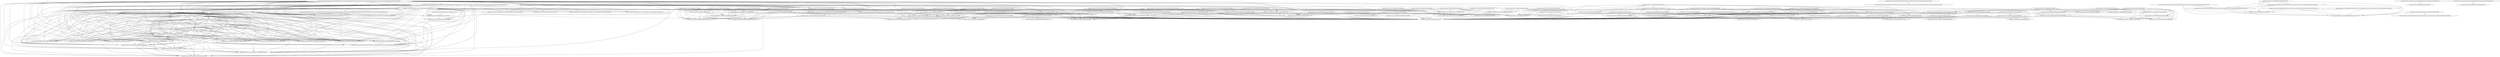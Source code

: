 digraph G {
  "org.apache.commons.math3.analysis$FunctionUtils$6$1#value(double)" -> "org.apache.commons.math3.analysis$FunctionUtils$7#value(double)";
  "org.apache.commons.math3.analysis$FunctionUtils$6$1#value(double)" -> "org.apache.commons.math3.analysis.function$StepFunction#value(double)";
  "org.apache.commons.math3.analysis$FunctionUtils$6$1#value(double)" -> "org.apache.commons.math3.analysis$FunctionUtils$10#value(double)";
  "org.apache.commons.math3.analysis$FunctionUtils$6$1#value(double)" -> "org.apache.commons.math3.analysis$FunctionUtils$2#value(org.apache.commons.math3.analysis.differentiation.DerivativeStructure)";
  "org.apache.commons.math3.analysis$FunctionUtils$6$1#value(double)" -> "org.apache.commons.math3.analysis$FunctionUtils$12#value(double)";
  "org.apache.commons.math3.analysis$FunctionUtils$6$1#value(double)" -> "org.apache.commons.math3.analysis$FunctionUtils$9#value(double)";
  "org.apache.commons.math3.analysis$FunctionUtils$6$1#value(double)" -> "org.apache.commons.math3.analysis$FunctionUtils$4#value(double)";
  "org.apache.commons.math3.analysis$FunctionUtils$6$1#value(double)" -> "org.apache.commons.math3.analysis$FunctionUtils$1#value(double)";
  "org.apache.commons.math3.analysis$FunctionUtils$6$1#value(double)" -> "org.apache.commons.math3.analysis$FunctionUtils$3#derivative()";
  "org.apache.commons.math3.analysis$FunctionUtils$6$1#value(double)" -> "org.apache.commons.math3.analysis$FunctionUtils$14#derivative()";
  "org.apache.commons.math3.analysis$FunctionUtils$6$1#value(double)" -> "org.apache.commons.math3.analysis$FunctionUtils$6#value(double)";
  "org.apache.commons.math3.analysis$FunctionUtils$6$1#value(double)" -> "org.apache.commons.math3.analysis$FunctionUtils$3$1#value(double)";
  "org.apache.commons.math3.analysis$FunctionUtils$6$1#value(double)" -> "org.apache.commons.math3.analysis$FunctionUtils$3#value(double)";
  "org.apache.commons.math3.analysis$FunctionUtils$6$1#value(double)" -> "org.apache.commons.math3.analysis$FunctionUtils$6#derivative()";
  "org.apache.commons.math3.analysis$FunctionUtils$6$1#value(double)" -> "org.apache.commons.math3.analysis$FunctionUtils$13#value(double)";
  "org.apache.commons.math3.analysis$FunctionUtils$6$1#value(double)" -> "org.apache.commons.math3.analysis$FunctionUtils$14$1#value(double)";
  "org.apache.commons.math3.analysis$FunctionUtils$6$1#value(double)" -> "org.apache.commons.math3.analysis$FunctionUtils$2#value(double)";
  "org.apache.commons.math3.analysis$FunctionUtils$6$1#value(double)" -> "org.apache.commons.math3.analysis$FunctionUtils$14#value(double)";
  "org.apache.commons.math3.analysis$FunctionUtils$6$1#value(double)" -> "org.apache.commons.math3.analysis$FunctionUtils$9$1#value(double)";
  "org.apache.commons.math3.analysis$FunctionUtils$6$1#value(double)" -> "org.apache.commons.math3.analysis$FunctionUtils$9#derivative()";
  "org.apache.commons.math3.analysis$FunctionUtils$7#value(double)" -> "org.apache.commons.math3.analysis$FunctionUtils$6$1#value(double)";
  "org.apache.commons.math3.analysis$FunctionUtils$7#value(double)" -> "org.apache.commons.math3.analysis.function$StepFunction#value(double)";
  "org.apache.commons.math3.analysis$FunctionUtils$7#value(double)" -> "org.apache.commons.math3.analysis$FunctionUtils$10#value(double)";
  "org.apache.commons.math3.analysis$FunctionUtils$7#value(double)" -> "org.apache.commons.math3.analysis$FunctionUtils$2#value(org.apache.commons.math3.analysis.differentiation.DerivativeStructure)";
  "org.apache.commons.math3.analysis$FunctionUtils$7#value(double)" -> "org.apache.commons.math3.analysis$FunctionUtils$12#value(double)";
  "org.apache.commons.math3.analysis$FunctionUtils$7#value(double)" -> "org.apache.commons.math3.analysis$FunctionUtils$9#value(double)";
  "org.apache.commons.math3.analysis$FunctionUtils$7#value(double)" -> "org.apache.commons.math3.analysis$FunctionUtils$4#value(double)";
  "org.apache.commons.math3.analysis$FunctionUtils$7#value(double)" -> "org.apache.commons.math3.analysis$FunctionUtils$1#value(double)";
  "org.apache.commons.math3.analysis$FunctionUtils$7#value(double)" -> "org.apache.commons.math3.analysis$FunctionUtils$3#derivative()";
  "org.apache.commons.math3.analysis$FunctionUtils$7#value(double)" -> "org.apache.commons.math3.analysis$FunctionUtils$14#derivative()";
  "org.apache.commons.math3.analysis$FunctionUtils$7#value(double)" -> "org.apache.commons.math3.analysis$FunctionUtils$6#value(double)";
  "org.apache.commons.math3.analysis$FunctionUtils$7#value(double)" -> "org.apache.commons.math3.analysis$FunctionUtils$3$1#value(double)";
  "org.apache.commons.math3.analysis$FunctionUtils$7#value(double)" -> "org.apache.commons.math3.analysis$FunctionUtils$3#value(double)";
  "org.apache.commons.math3.analysis$FunctionUtils$7#value(double)" -> "org.apache.commons.math3.analysis$FunctionUtils$6#derivative()";
  "org.apache.commons.math3.analysis$FunctionUtils$7#value(double)" -> "org.apache.commons.math3.analysis$FunctionUtils$13#value(double)";
  "org.apache.commons.math3.analysis$FunctionUtils$7#value(double)" -> "org.apache.commons.math3.analysis$FunctionUtils$14$1#value(double)";
  "org.apache.commons.math3.analysis$FunctionUtils$7#value(double)" -> "org.apache.commons.math3.analysis$FunctionUtils$2#value(double)";
  "org.apache.commons.math3.analysis$FunctionUtils$7#value(double)" -> "org.apache.commons.math3.analysis$FunctionUtils$14#value(double)";
  "org.apache.commons.math3.analysis$FunctionUtils$7#value(double)" -> "org.apache.commons.math3.analysis$FunctionUtils$9$1#value(double)";
  "org.apache.commons.math3.analysis$FunctionUtils$7#value(double)" -> "org.apache.commons.math3.analysis$FunctionUtils$9#derivative()";
  "org.apache.commons.math3.analysis$FunctionUtils$10#value(double)" -> "org.apache.commons.math3.analysis$FunctionUtils$6$1#value(double)";
  "org.apache.commons.math3.analysis$FunctionUtils$10#value(double)" -> "org.apache.commons.math3.analysis$FunctionUtils$7#value(double)";
  "org.apache.commons.math3.analysis$FunctionUtils$10#value(double)" -> "org.apache.commons.math3.analysis.function$StepFunction#value(double)";
  "org.apache.commons.math3.analysis$FunctionUtils$10#value(double)" -> "org.apache.commons.math3.analysis$FunctionUtils$2#value(org.apache.commons.math3.analysis.differentiation.DerivativeStructure)";
  "org.apache.commons.math3.analysis$FunctionUtils$10#value(double)" -> "org.apache.commons.math3.analysis$FunctionUtils$12#value(double)";
  "org.apache.commons.math3.analysis$FunctionUtils$10#value(double)" -> "org.apache.commons.math3.analysis$FunctionUtils$9#value(double)";
  "org.apache.commons.math3.analysis$FunctionUtils$10#value(double)" -> "org.apache.commons.math3.analysis$FunctionUtils$4#value(double)";
  "org.apache.commons.math3.analysis$FunctionUtils$10#value(double)" -> "org.apache.commons.math3.analysis$FunctionUtils$1#value(double)";
  "org.apache.commons.math3.analysis$FunctionUtils$10#value(double)" -> "org.apache.commons.math3.analysis$FunctionUtils$3#derivative()";
  "org.apache.commons.math3.analysis$FunctionUtils$10#value(double)" -> "org.apache.commons.math3.analysis$FunctionUtils$14#derivative()";
  "org.apache.commons.math3.analysis$FunctionUtils$10#value(double)" -> "org.apache.commons.math3.analysis$FunctionUtils$6#value(double)";
  "org.apache.commons.math3.analysis$FunctionUtils$10#value(double)" -> "org.apache.commons.math3.analysis$FunctionUtils$3$1#value(double)";
  "org.apache.commons.math3.analysis$FunctionUtils$10#value(double)" -> "org.apache.commons.math3.analysis$FunctionUtils$3#value(double)";
  "org.apache.commons.math3.analysis$FunctionUtils$10#value(double)" -> "org.apache.commons.math3.analysis$FunctionUtils$6#derivative()";
  "org.apache.commons.math3.analysis$FunctionUtils$10#value(double)" -> "org.apache.commons.math3.analysis$FunctionUtils$13#value(double)";
  "org.apache.commons.math3.analysis$FunctionUtils$10#value(double)" -> "org.apache.commons.math3.analysis$FunctionUtils$14$1#value(double)";
  "org.apache.commons.math3.analysis$FunctionUtils$10#value(double)" -> "org.apache.commons.math3.analysis$FunctionUtils$2#value(double)";
  "org.apache.commons.math3.analysis$FunctionUtils$10#value(double)" -> "org.apache.commons.math3.analysis$FunctionUtils$14#value(double)";
  "org.apache.commons.math3.analysis$FunctionUtils$10#value(double)" -> "org.apache.commons.math3.analysis$FunctionUtils$9$1#value(double)";
  "org.apache.commons.math3.analysis$FunctionUtils$10#value(double)" -> "org.apache.commons.math3.analysis$FunctionUtils$9#derivative()";
  "org.apache.commons.math3.analysis$FunctionUtils$9#value(double)" -> "org.apache.commons.math3.analysis$FunctionUtils$6#value(double)";
  "org.apache.commons.math3.analysis$FunctionUtils$9#value(double)" -> "org.apache.commons.math3.analysis$FunctionUtils$3#value(double)";
  "org.apache.commons.math3.analysis$FunctionUtils$9#value(double)" -> "org.apache.commons.math3.analysis$FunctionUtils$2#value(double)";
  "org.apache.commons.math3.analysis$FunctionUtils$9#value(double)" -> "org.apache.commons.math3.analysis$FunctionUtils$14#value(double)";
  "org.apache.commons.math3.analysis$FunctionUtils$4#value(double)" -> "org.apache.commons.math3.analysis$FunctionUtils$6$1#value(double)";
  "org.apache.commons.math3.analysis$FunctionUtils$4#value(double)" -> "org.apache.commons.math3.analysis$FunctionUtils$7#value(double)";
  "org.apache.commons.math3.analysis$FunctionUtils$4#value(double)" -> "org.apache.commons.math3.analysis.function$StepFunction#value(double)";
  "org.apache.commons.math3.analysis$FunctionUtils$4#value(double)" -> "org.apache.commons.math3.analysis$FunctionUtils$10#value(double)";
  "org.apache.commons.math3.analysis$FunctionUtils$4#value(double)" -> "org.apache.commons.math3.analysis$FunctionUtils$2#value(org.apache.commons.math3.analysis.differentiation.DerivativeStructure)";
  "org.apache.commons.math3.analysis$FunctionUtils$4#value(double)" -> "org.apache.commons.math3.analysis$FunctionUtils$12#value(double)";
  "org.apache.commons.math3.analysis$FunctionUtils$4#value(double)" -> "org.apache.commons.math3.analysis$FunctionUtils$9#value(double)";
  "org.apache.commons.math3.analysis$FunctionUtils$4#value(double)" -> "org.apache.commons.math3.analysis$FunctionUtils$1#value(double)";
  "org.apache.commons.math3.analysis$FunctionUtils$4#value(double)" -> "org.apache.commons.math3.analysis$FunctionUtils$3#derivative()";
  "org.apache.commons.math3.analysis$FunctionUtils$4#value(double)" -> "org.apache.commons.math3.analysis$FunctionUtils$14#derivative()";
  "org.apache.commons.math3.analysis$FunctionUtils$4#value(double)" -> "org.apache.commons.math3.analysis$FunctionUtils$6#value(double)";
  "org.apache.commons.math3.analysis$FunctionUtils$4#value(double)" -> "org.apache.commons.math3.analysis$FunctionUtils$3$1#value(double)";
  "org.apache.commons.math3.analysis$FunctionUtils$4#value(double)" -> "org.apache.commons.math3.analysis$FunctionUtils$3#value(double)";
  "org.apache.commons.math3.analysis$FunctionUtils$4#value(double)" -> "org.apache.commons.math3.analysis$FunctionUtils$6#derivative()";
  "org.apache.commons.math3.analysis$FunctionUtils$4#value(double)" -> "org.apache.commons.math3.analysis$FunctionUtils$13#value(double)";
  "org.apache.commons.math3.analysis$FunctionUtils$4#value(double)" -> "org.apache.commons.math3.analysis$FunctionUtils$14$1#value(double)";
  "org.apache.commons.math3.analysis$FunctionUtils$4#value(double)" -> "org.apache.commons.math3.analysis$FunctionUtils$2#value(double)";
  "org.apache.commons.math3.analysis$FunctionUtils$4#value(double)" -> "org.apache.commons.math3.analysis$FunctionUtils$14#value(double)";
  "org.apache.commons.math3.analysis$FunctionUtils$4#value(double)" -> "org.apache.commons.math3.analysis$FunctionUtils$9$1#value(double)";
  "org.apache.commons.math3.analysis$FunctionUtils$4#value(double)" -> "org.apache.commons.math3.analysis$FunctionUtils$9#derivative()";
  "org.apache.commons.math3.analysis$FunctionUtils$1#value(double)" -> "org.apache.commons.math3.analysis$FunctionUtils$6$1#value(double)";
  "org.apache.commons.math3.analysis$FunctionUtils$1#value(double)" -> "org.apache.commons.math3.analysis$FunctionUtils$7#value(double)";
  "org.apache.commons.math3.analysis$FunctionUtils$1#value(double)" -> "org.apache.commons.math3.analysis.function$StepFunction#value(double)";
  "org.apache.commons.math3.analysis$FunctionUtils$1#value(double)" -> "org.apache.commons.math3.analysis$FunctionUtils$10#value(double)";
  "org.apache.commons.math3.analysis$FunctionUtils$1#value(double)" -> "org.apache.commons.math3.analysis$FunctionUtils$2#value(org.apache.commons.math3.analysis.differentiation.DerivativeStructure)";
  "org.apache.commons.math3.analysis$FunctionUtils$1#value(double)" -> "org.apache.commons.math3.analysis$FunctionUtils$12#value(double)";
  "org.apache.commons.math3.analysis$FunctionUtils$1#value(double)" -> "org.apache.commons.math3.analysis$FunctionUtils$9#value(double)";
  "org.apache.commons.math3.analysis$FunctionUtils$1#value(double)" -> "org.apache.commons.math3.analysis$FunctionUtils$4#value(double)";
  "org.apache.commons.math3.analysis$FunctionUtils$1#value(double)" -> "org.apache.commons.math3.analysis$FunctionUtils$3#derivative()";
  "org.apache.commons.math3.analysis$FunctionUtils$1#value(double)" -> "org.apache.commons.math3.analysis$FunctionUtils$14#derivative()";
  "org.apache.commons.math3.analysis$FunctionUtils$1#value(double)" -> "org.apache.commons.math3.analysis$FunctionUtils$6#value(double)";
  "org.apache.commons.math3.analysis$FunctionUtils$1#value(double)" -> "org.apache.commons.math3.analysis$FunctionUtils$3$1#value(double)";
  "org.apache.commons.math3.analysis$FunctionUtils$1#value(double)" -> "org.apache.commons.math3.analysis$FunctionUtils$3#value(double)";
  "org.apache.commons.math3.analysis$FunctionUtils$1#value(double)" -> "org.apache.commons.math3.analysis$FunctionUtils$6#derivative()";
  "org.apache.commons.math3.analysis$FunctionUtils$1#value(double)" -> "org.apache.commons.math3.analysis$FunctionUtils$13#value(double)";
  "org.apache.commons.math3.analysis$FunctionUtils$1#value(double)" -> "org.apache.commons.math3.analysis$FunctionUtils$14$1#value(double)";
  "org.apache.commons.math3.analysis$FunctionUtils$1#value(double)" -> "org.apache.commons.math3.analysis$FunctionUtils$2#value(double)";
  "org.apache.commons.math3.analysis$FunctionUtils$1#value(double)" -> "org.apache.commons.math3.analysis$FunctionUtils$14#value(double)";
  "org.apache.commons.math3.analysis$FunctionUtils$1#value(double)" -> "org.apache.commons.math3.analysis$FunctionUtils$9$1#value(double)";
  "org.apache.commons.math3.analysis$FunctionUtils$1#value(double)" -> "org.apache.commons.math3.analysis$FunctionUtils$9#derivative()";
  "org.apache.commons.math3.analysis$FunctionUtils$6#value(double)" -> "org.apache.commons.math3.analysis$FunctionUtils$9#value(double)";
  "org.apache.commons.math3.analysis$FunctionUtils$6#value(double)" -> "org.apache.commons.math3.analysis$FunctionUtils$3#value(double)";
  "org.apache.commons.math3.analysis$FunctionUtils$6#value(double)" -> "org.apache.commons.math3.analysis$FunctionUtils$2#value(double)";
  "org.apache.commons.math3.analysis$FunctionUtils$6#value(double)" -> "org.apache.commons.math3.analysis$FunctionUtils$14#value(double)";
  "org.apache.commons.math3.analysis$FunctionUtils$3$1#value(double)" -> "org.apache.commons.math3.analysis$FunctionUtils$6$1#value(double)";
  "org.apache.commons.math3.analysis$FunctionUtils$3$1#value(double)" -> "org.apache.commons.math3.analysis$FunctionUtils$7#value(double)";
  "org.apache.commons.math3.analysis$FunctionUtils$3$1#value(double)" -> "org.apache.commons.math3.analysis.function$StepFunction#value(double)";
  "org.apache.commons.math3.analysis$FunctionUtils$3$1#value(double)" -> "org.apache.commons.math3.analysis$FunctionUtils$10#value(double)";
  "org.apache.commons.math3.analysis$FunctionUtils$3$1#value(double)" -> "org.apache.commons.math3.analysis$FunctionUtils$2#value(org.apache.commons.math3.analysis.differentiation.DerivativeStructure)";
  "org.apache.commons.math3.analysis$FunctionUtils$3$1#value(double)" -> "org.apache.commons.math3.analysis$FunctionUtils$12#value(double)";
  "org.apache.commons.math3.analysis$FunctionUtils$3$1#value(double)" -> "org.apache.commons.math3.analysis$FunctionUtils$9#value(double)";
  "org.apache.commons.math3.analysis$FunctionUtils$3$1#value(double)" -> "org.apache.commons.math3.analysis$FunctionUtils$4#value(double)";
  "org.apache.commons.math3.analysis$FunctionUtils$3$1#value(double)" -> "org.apache.commons.math3.analysis$FunctionUtils$1#value(double)";
  "org.apache.commons.math3.analysis$FunctionUtils$3$1#value(double)" -> "org.apache.commons.math3.analysis$FunctionUtils$3#derivative()";
  "org.apache.commons.math3.analysis$FunctionUtils$3$1#value(double)" -> "org.apache.commons.math3.analysis$FunctionUtils$14#derivative()";
  "org.apache.commons.math3.analysis$FunctionUtils$3$1#value(double)" -> "org.apache.commons.math3.analysis$FunctionUtils$6#value(double)";
  "org.apache.commons.math3.analysis$FunctionUtils$3$1#value(double)" -> "org.apache.commons.math3.analysis$FunctionUtils$3#value(double)";
  "org.apache.commons.math3.analysis$FunctionUtils$3$1#value(double)" -> "org.apache.commons.math3.analysis$FunctionUtils$6#derivative()";
  "org.apache.commons.math3.analysis$FunctionUtils$3$1#value(double)" -> "org.apache.commons.math3.analysis$FunctionUtils$13#value(double)";
  "org.apache.commons.math3.analysis$FunctionUtils$3$1#value(double)" -> "org.apache.commons.math3.analysis$FunctionUtils$14$1#value(double)";
  "org.apache.commons.math3.analysis$FunctionUtils$3$1#value(double)" -> "org.apache.commons.math3.analysis$FunctionUtils$2#value(double)";
  "org.apache.commons.math3.analysis$FunctionUtils$3$1#value(double)" -> "org.apache.commons.math3.analysis$FunctionUtils$14#value(double)";
  "org.apache.commons.math3.analysis$FunctionUtils$3$1#value(double)" -> "org.apache.commons.math3.analysis$FunctionUtils$9$1#value(double)";
  "org.apache.commons.math3.analysis$FunctionUtils$3$1#value(double)" -> "org.apache.commons.math3.analysis$FunctionUtils$9#derivative()";
  "org.apache.commons.math3.analysis$FunctionUtils$3#value(double)" -> "org.apache.commons.math3.analysis$FunctionUtils$9#value(double)";
  "org.apache.commons.math3.analysis$FunctionUtils$3#value(double)" -> "org.apache.commons.math3.analysis$FunctionUtils$6#value(double)";
  "org.apache.commons.math3.analysis$FunctionUtils$3#value(double)" -> "org.apache.commons.math3.analysis$FunctionUtils$2#value(double)";
  "org.apache.commons.math3.analysis$FunctionUtils$3#value(double)" -> "org.apache.commons.math3.analysis$FunctionUtils$14#value(double)";
  "org.apache.commons.math3.analysis$FunctionUtils$14$1#value(double)" -> "org.apache.commons.math3.analysis$FunctionUtils$2#value(org.apache.commons.math3.analysis.differentiation.DerivativeStructure)";
  "org.apache.commons.math3.analysis$FunctionUtils$14#value(double)" -> "org.apache.commons.math3.analysis$FunctionUtils$2#value(double)";
  "org.apache.commons.math3.analysis$FunctionUtils$9$1#value(double)" -> "org.apache.commons.math3.analysis$FunctionUtils$6$1#value(double)";
  "org.apache.commons.math3.analysis$FunctionUtils$9$1#value(double)" -> "org.apache.commons.math3.analysis$FunctionUtils$7#value(double)";
  "org.apache.commons.math3.analysis$FunctionUtils$9$1#value(double)" -> "org.apache.commons.math3.analysis.function$StepFunction#value(double)";
  "org.apache.commons.math3.analysis$FunctionUtils$9$1#value(double)" -> "org.apache.commons.math3.analysis$FunctionUtils$10#value(double)";
  "org.apache.commons.math3.analysis$FunctionUtils$9$1#value(double)" -> "org.apache.commons.math3.analysis$FunctionUtils$2#value(org.apache.commons.math3.analysis.differentiation.DerivativeStructure)";
  "org.apache.commons.math3.analysis$FunctionUtils$9$1#value(double)" -> "org.apache.commons.math3.analysis$FunctionUtils$12#value(double)";
  "org.apache.commons.math3.analysis$FunctionUtils$9$1#value(double)" -> "org.apache.commons.math3.analysis$FunctionUtils$9#value(double)";
  "org.apache.commons.math3.analysis$FunctionUtils$9$1#value(double)" -> "org.apache.commons.math3.analysis$FunctionUtils$4#value(double)";
  "org.apache.commons.math3.analysis$FunctionUtils$9$1#value(double)" -> "org.apache.commons.math3.analysis$FunctionUtils$1#value(double)";
  "org.apache.commons.math3.analysis$FunctionUtils$9$1#value(double)" -> "org.apache.commons.math3.analysis$FunctionUtils$3#derivative()";
  "org.apache.commons.math3.analysis$FunctionUtils$9$1#value(double)" -> "org.apache.commons.math3.analysis$FunctionUtils$14#derivative()";
  "org.apache.commons.math3.analysis$FunctionUtils$9$1#value(double)" -> "org.apache.commons.math3.analysis$FunctionUtils$6#value(double)";
  "org.apache.commons.math3.analysis$FunctionUtils$9$1#value(double)" -> "org.apache.commons.math3.analysis$FunctionUtils$3$1#value(double)";
  "org.apache.commons.math3.analysis$FunctionUtils$9$1#value(double)" -> "org.apache.commons.math3.analysis$FunctionUtils$3#value(double)";
  "org.apache.commons.math3.analysis$FunctionUtils$9$1#value(double)" -> "org.apache.commons.math3.analysis$FunctionUtils$6#derivative()";
  "org.apache.commons.math3.analysis$FunctionUtils$9$1#value(double)" -> "org.apache.commons.math3.analysis$FunctionUtils$13#value(double)";
  "org.apache.commons.math3.analysis$FunctionUtils$9$1#value(double)" -> "org.apache.commons.math3.analysis$FunctionUtils$14$1#value(double)";
  "org.apache.commons.math3.analysis$FunctionUtils$9$1#value(double)" -> "org.apache.commons.math3.analysis$FunctionUtils$2#value(double)";
  "org.apache.commons.math3.analysis$FunctionUtils$9$1#value(double)" -> "org.apache.commons.math3.analysis$FunctionUtils$14#value(double)";
  "org.apache.commons.math3.analysis$FunctionUtils$9$1#value(double)" -> "org.apache.commons.math3.analysis$FunctionUtils$9#derivative()";
  "org.apache.commons.math3.util$FastMath#tanh(double)" -> "org.apache.commons.math3.util$FastMath$ExpFracTable#<clinit>()";
  "org.apache.commons.math3.util$FastMath#tanh(double)" -> "org.apache.commons.math3.util$FastMath#exp(double,double,double[])";
  "org.apache.commons.math3.util$FastMath#tanh(double)" -> "org.apache.commons.math3.util$FastMath#expm1(double,double[])";
  "org.apache.commons.math3.util$FastMath#tanh(double)" -> "org.apache.commons.math3.util$FastMath$ExpIntTable#<clinit>()";
  "org.apache.commons.math3.util$FastMath#tanh(double)" -> "org.apache.commons.math3.util$FastMath#<clinit>()";
  "org.apache.commons.math3.util$FastMath#exp(double,double,double[])" -> "org.apache.commons.math3.util$FastMath$ExpFracTable#<clinit>()";
  "org.apache.commons.math3.util$FastMath#exp(double,double,double[])" -> "org.apache.commons.math3.util$FastMath$ExpIntTable#<clinit>()";
  "org.apache.commons.math3.util$FastMath#exp(double,double,double[])" -> "org.apache.commons.math3.util$FastMath#<clinit>()";
  "org.apache.commons.math3.util$FastMath#expm1(double,double[])" -> "org.apache.commons.math3.util$FastMath$ExpFracTable#<clinit>()";
  "org.apache.commons.math3.util$FastMath#expm1(double,double[])" -> "org.apache.commons.math3.util$FastMath#exp(double,double,double[])";
  "org.apache.commons.math3.util$FastMath#expm1(double,double[])" -> "org.apache.commons.math3.util$FastMath$ExpIntTable#<clinit>()";
  "org.apache.commons.math3.util$FastMath#expm1(double,double[])" -> "org.apache.commons.math3.util$FastMath#<clinit>()";
  "org.apache.commons.math3.util$Precision#equals(double,double,int)" -> "org.apache.commons.math3.util$FastMath#abs(long)";
  "org.apache.commons.math3.util$Precision#equals(double,double,int)" -> "org.apache.commons.math3.util$FastMath#<clinit>()";
  "org.apache.commons.math3.util$MathArrays#distanceInf(double[],double[])" -> "org.apache.commons.math3.util$FastMath#abs(double)";
  "org.apache.commons.math3.util$MathArrays#distanceInf(double[],double[])" -> "org.apache.commons.math3.util$FastMath#max(double,double)";
  "org.apache.commons.math3.util$MathArrays#distanceInf(double[],double[])" -> "org.apache.commons.math3.util$FastMath#<clinit>()";
  "org.apache.commons.math3.util$FastMath#log1p(double)" -> "org.apache.commons.math3.util$FastMath#log(double,double[])";
  "org.apache.commons.math3.util$FastMath#log1p(double)" -> "org.apache.commons.math3.util$FastMath#<clinit>()";
  "org.apache.commons.math3.util$FastMath#log1p(double)" -> "org.apache.commons.math3.util$FastMath$lnMant#<clinit>()";
  "org.apache.commons.math3.util$FastMath#log(double,double[])" -> "org.apache.commons.math3.util$FastMath#<clinit>()";
  "org.apache.commons.math3.util$FastMath#log(double,double[])" -> "org.apache.commons.math3.util$FastMath$lnMant#<clinit>()";
  "org.apache.commons.math3.util$FastMath#sin(double)" -> "org.apache.commons.math3.util$FastMath#polyCosine(double)";
  "org.apache.commons.math3.util$FastMath#sin(double)" -> "org.apache.commons.math3.util$FastMath$CodyWaite#getRemB()";
  "org.apache.commons.math3.util$FastMath#sin(double)" -> "org.apache.commons.math3.util$FastMath#reducePayneHanek(double,double[])";
  "org.apache.commons.math3.util$FastMath#sin(double)" -> "org.apache.commons.math3.util$FastMath#polySine(double)";
  "org.apache.commons.math3.util$FastMath#sin(double)" -> "org.apache.commons.math3.util$FastMath$CodyWaite#getK()";
  "org.apache.commons.math3.util$FastMath#sin(double)" -> "org.apache.commons.math3.util$FastMath#cosQ(double,double)";
  "org.apache.commons.math3.util$FastMath#sin(double)" -> "org.apache.commons.math3.util$FastMath#sinQ(double,double)";
  "org.apache.commons.math3.util$FastMath#sin(double)" -> "org.apache.commons.math3.util$FastMath#<clinit>()";
  "org.apache.commons.math3.util$FastMath#sin(double)" -> "org.apache.commons.math3.util$FastMath$CodyWaite#getRemA()";
  "org.apache.commons.math3.util$FastMath#reducePayneHanek(double,double[])" -> "org.apache.commons.math3.util$FastMath#<clinit>()";
  "org.apache.commons.math3.util$FastMath#cosQ(double,double)" -> "org.apache.commons.math3.util$FastMath#polyCosine(double)";
  "org.apache.commons.math3.util$FastMath#cosQ(double,double)" -> "org.apache.commons.math3.util$FastMath#polySine(double)";
  "org.apache.commons.math3.util$FastMath#cosQ(double,double)" -> "org.apache.commons.math3.util$FastMath#sinQ(double,double)";
  "org.apache.commons.math3.util$FastMath#cosQ(double,double)" -> "org.apache.commons.math3.util$FastMath#<clinit>()";
  "org.apache.commons.math3.util$FastMath#sinQ(double,double)" -> "org.apache.commons.math3.util$FastMath#polyCosine(double)";
  "org.apache.commons.math3.util$FastMath#sinQ(double,double)" -> "org.apache.commons.math3.util$FastMath#polySine(double)";
  "org.apache.commons.math3.util$FastMath#sinQ(double,double)" -> "org.apache.commons.math3.util$FastMath#<clinit>()";
  "org.apache.commons.math3.util$Precision#equals(double,double)" -> "org.apache.commons.math3.util$Precision#equals(double,double,int)";
  "org.apache.commons.math3.util$Precision#equals(double,double)" -> "org.apache.commons.math3.util$Precision#<clinit>()";
  "org.apache.commons.math3.util$Precision#equals(double,double)" -> "org.apache.commons.math3.util$FastMath#abs(long)";
  "org.apache.commons.math3.util$Precision#equals(double,double)" -> "org.apache.commons.math3.util$FastMath#<clinit>()";
  "org.apache.commons.math3.util$FastMath#tan(double)" -> "org.apache.commons.math3.util$FastMath#polyCosine(double)";
  "org.apache.commons.math3.util$FastMath#tan(double)" -> "org.apache.commons.math3.util$FastMath$CodyWaite#getRemB()";
  "org.apache.commons.math3.util$FastMath#tan(double)" -> "org.apache.commons.math3.util$FastMath#reducePayneHanek(double,double[])";
  "org.apache.commons.math3.util$FastMath#tan(double)" -> "org.apache.commons.math3.util$FastMath#polySine(double)";
  "org.apache.commons.math3.util$FastMath#tan(double)" -> "org.apache.commons.math3.util$FastMath#tanQ(double,double,boolean)";
  "org.apache.commons.math3.util$FastMath#tan(double)" -> "org.apache.commons.math3.util$FastMath$CodyWaite#getK()";
  "org.apache.commons.math3.util$FastMath#tan(double)" -> "org.apache.commons.math3.util$FastMath#<clinit>()";
  "org.apache.commons.math3.util$FastMath#tan(double)" -> "org.apache.commons.math3.util$FastMath$CodyWaite#getRemA()";
  "org.apache.commons.math3.util$FastMath#tanQ(double,double,boolean)" -> "org.apache.commons.math3.util$FastMath#polyCosine(double)";
  "org.apache.commons.math3.util$FastMath#tanQ(double,double,boolean)" -> "org.apache.commons.math3.util$FastMath#polySine(double)";
  "org.apache.commons.math3.util$FastMath#tanQ(double,double,boolean)" -> "org.apache.commons.math3.util$FastMath#<clinit>()";
  "org.apache.commons.math3.analysis$FunctionUtils#collector(org.apache.commons.math3.analysis.BivariateFunction,double)" -> "org.apache.commons.math3.analysis$FunctionUtils#collector(org.apache.commons.math3.analysis.BivariateFunction,org.apache.commons.math3.analysis.UnivariateFunction,double)";
  "org.apache.commons.math3.util$Precision#round(double,int)" -> "org.apache.commons.math3.util$Precision#round(double,int,int)";
  "org.apache.commons.math3.util$Precision#round(double,int)" -> "org.apache.commons.math3.util$Precision#<clinit>()";
  "org.apache.commons.math3.util$Precision#equals(double,double,double)" -> "org.apache.commons.math3.util$Precision#equals(double,double,int)";
  "org.apache.commons.math3.util$Precision#equals(double,double,double)" -> "org.apache.commons.math3.util$FastMath#abs(double)";
  "org.apache.commons.math3.util$Precision#equals(double,double,double)" -> "org.apache.commons.math3.util$Precision#<clinit>()";
  "org.apache.commons.math3.util$Precision#equals(double,double,double)" -> "org.apache.commons.math3.util$FastMath#abs(long)";
  "org.apache.commons.math3.util$Precision#equals(double,double,double)" -> "org.apache.commons.math3.util$FastMath#<clinit>()";
  "org.apache.commons.math3.util$MathArrays#distance(int[],int[])" -> "org.apache.commons.math3.util$FastMath#sqrt(double)";
  "org.apache.commons.math3.util$MathArrays#distance(int[],int[])" -> "org.apache.commons.math3.util$FastMath#<clinit>()";
  "org.apache.commons.math3.util$Precision#equals(float,float,int)" -> "org.apache.commons.math3.util$FastMath#abs(int)";
  "org.apache.commons.math3.util$Precision#equals(float,float,int)" -> "org.apache.commons.math3.util$FastMath#<clinit>()";
  "org.apache.commons.math3.util$FastMath#cbrt(double)" -> "org.apache.commons.math3.util$FastMath#<clinit>()";
  "org.apache.commons.math3.util$Precision#equalsIncludingNaN(float,float,int)" -> "org.apache.commons.math3.util$Precision#equals(float,float,int)";
  "org.apache.commons.math3.util$Precision#equalsIncludingNaN(float,float,int)" -> "org.apache.commons.math3.util$Precision#<clinit>()";
  "org.apache.commons.math3.util$Precision#equalsIncludingNaN(float,float,int)" -> "org.apache.commons.math3.util$FastMath#abs(int)";
  "org.apache.commons.math3.util$Precision#equalsIncludingNaN(float,float,int)" -> "org.apache.commons.math3.util$FastMath#<clinit>()";
  "org.apache.commons.math3.util$FastMath#toDegrees(double)" -> "org.apache.commons.math3.util$FastMath#doubleHighPart(double)";
  "org.apache.commons.math3.util$FastMath#toDegrees(double)" -> "org.apache.commons.math3.util$Precision#<clinit>()";
  "org.apache.commons.math3.util$FastMath#toDegrees(double)" -> "org.apache.commons.math3.util$FastMath#<clinit>()";
  "org.apache.commons.math3.util$FastMath#doubleHighPart(double)" -> "org.apache.commons.math3.util$Precision#<clinit>()";
  "org.apache.commons.math3.util$FastMath#log(double,double)" -> "org.apache.commons.math3.util$FastMath#log(double)";
  "org.apache.commons.math3.util$FastMath#log(double,double)" -> "org.apache.commons.math3.util$FastMath#log(double,double[])";
  "org.apache.commons.math3.util$FastMath#log(double,double)" -> "org.apache.commons.math3.util$FastMath#<clinit>()";
  "org.apache.commons.math3.util$FastMath#log(double,double)" -> "org.apache.commons.math3.util$FastMath$lnMant#<clinit>()";
  "org.apache.commons.math3.util$FastMath#log(double)" -> "org.apache.commons.math3.util$FastMath#log(double,double[])";
  "org.apache.commons.math3.util$FastMath#log(double)" -> "org.apache.commons.math3.util$FastMath#<clinit>()";
  "org.apache.commons.math3.util$FastMath#log(double)" -> "org.apache.commons.math3.util$FastMath$lnMant#<clinit>()";
  "org.apache.commons.math3.util$FastMath#cos(double)" -> "org.apache.commons.math3.util$FastMath#polyCosine(double)";
  "org.apache.commons.math3.util$FastMath#cos(double)" -> "org.apache.commons.math3.util$FastMath$CodyWaite#getRemB()";
  "org.apache.commons.math3.util$FastMath#cos(double)" -> "org.apache.commons.math3.util$FastMath#reducePayneHanek(double,double[])";
  "org.apache.commons.math3.util$FastMath#cos(double)" -> "org.apache.commons.math3.util$FastMath#polySine(double)";
  "org.apache.commons.math3.util$FastMath#cos(double)" -> "org.apache.commons.math3.util$FastMath$CodyWaite#getK()";
  "org.apache.commons.math3.util$FastMath#cos(double)" -> "org.apache.commons.math3.util$FastMath#cosQ(double,double)";
  "org.apache.commons.math3.util$FastMath#cos(double)" -> "org.apache.commons.math3.util$FastMath#sinQ(double,double)";
  "org.apache.commons.math3.util$FastMath#cos(double)" -> "org.apache.commons.math3.util$FastMath#<clinit>()";
  "org.apache.commons.math3.util$FastMath#cos(double)" -> "org.apache.commons.math3.util$FastMath$CodyWaite#getRemA()";
  "org.apache.commons.math3.util$FastMath#asin(double)" -> "org.apache.commons.math3.util$FastMath#sqrt(double)";
  "org.apache.commons.math3.util$FastMath#asin(double)" -> "org.apache.commons.math3.util$FastMath#copySign(double,double)";
  "org.apache.commons.math3.util$FastMath#asin(double)" -> "org.apache.commons.math3.util$FastMath#atan(double,double,boolean)";
  "org.apache.commons.math3.util$FastMath#asin(double)" -> "org.apache.commons.math3.util$FastMath#<clinit>()";
  "org.apache.commons.math3.util$FastMath#atan(double,double,boolean)" -> "org.apache.commons.math3.util$FastMath#copySign(double,double)";
  "org.apache.commons.math3.util$FastMath#atan(double,double,boolean)" -> "org.apache.commons.math3.util$FastMath#<clinit>()";
  "org.apache.commons.math3.util$MathArrays#isMonotonic(double[],org.apache.commons.math3.util.MathArrays$OrderDirection,boolean)" -> "org.apache.commons.math3.util$MathArrays#checkOrder(double[],org.apache.commons.math3.util.MathArrays$OrderDirection,boolean,boolean)";
  "org.apache.commons.math3.util$MathArrays#isMonotonic(double[],org.apache.commons.math3.util.MathArrays$OrderDirection,boolean)" -> "org.apache.commons.math3.util$MathArrays$OrderDirection#<clinit>()";
  "org.apache.commons.math3.util$MathArrays#isMonotonic(double[],org.apache.commons.math3.util.MathArrays$OrderDirection,boolean)" -> "org.apache.commons.math3.util$MathArrays$2#<clinit>()";
  "org.apache.commons.math3.util$MathArrays#checkOrder(double[],org.apache.commons.math3.util.MathArrays$OrderDirection,boolean,boolean)" -> "org.apache.commons.math3.util$MathArrays$OrderDirection#<clinit>()";
  "org.apache.commons.math3.util$MathArrays#checkOrder(double[],org.apache.commons.math3.util.MathArrays$OrderDirection,boolean,boolean)" -> "org.apache.commons.math3.util$MathArrays$2#<clinit>()";
  "org.apache.commons.math3.util$MathArrays$2#<clinit>()" -> "org.apache.commons.math3.util$MathArrays$OrderDirection#<clinit>()";
  "org.apache.commons.math3.optimization.univariate$BaseAbstractUnivariateOptimizer#computeObjectiveValue(double)" -> "org.apache.commons.math3.analysis$FunctionUtils$6$1#value(double)";
  "org.apache.commons.math3.optimization.univariate$BaseAbstractUnivariateOptimizer#computeObjectiveValue(double)" -> "org.apache.commons.math3.analysis$FunctionUtils$7#value(double)";
  "org.apache.commons.math3.optimization.univariate$BaseAbstractUnivariateOptimizer#computeObjectiveValue(double)" -> "org.apache.commons.math3.analysis.function$StepFunction#value(double)";
  "org.apache.commons.math3.optimization.univariate$BaseAbstractUnivariateOptimizer#computeObjectiveValue(double)" -> "org.apache.commons.math3.analysis$FunctionUtils$10#value(double)";
  "org.apache.commons.math3.optimization.univariate$BaseAbstractUnivariateOptimizer#computeObjectiveValue(double)" -> "org.apache.commons.math3.analysis$FunctionUtils$2#value(org.apache.commons.math3.analysis.differentiation.DerivativeStructure)";
  "org.apache.commons.math3.optimization.univariate$BaseAbstractUnivariateOptimizer#computeObjectiveValue(double)" -> "org.apache.commons.math3.analysis$FunctionUtils$12#value(double)";
  "org.apache.commons.math3.optimization.univariate$BaseAbstractUnivariateOptimizer#computeObjectiveValue(double)" -> "org.apache.commons.math3.analysis$FunctionUtils$9#value(double)";
  "org.apache.commons.math3.optimization.univariate$BaseAbstractUnivariateOptimizer#computeObjectiveValue(double)" -> "org.apache.commons.math3.analysis$FunctionUtils$4#value(double)";
  "org.apache.commons.math3.optimization.univariate$BaseAbstractUnivariateOptimizer#computeObjectiveValue(double)" -> "org.apache.commons.math3.analysis$FunctionUtils$1#value(double)";
  "org.apache.commons.math3.optimization.univariate$BaseAbstractUnivariateOptimizer#computeObjectiveValue(double)" -> "org.apache.commons.math3.analysis$FunctionUtils$3#derivative()";
  "org.apache.commons.math3.optimization.univariate$BaseAbstractUnivariateOptimizer#computeObjectiveValue(double)" -> "org.apache.commons.math3.analysis$FunctionUtils$14#derivative()";
  "org.apache.commons.math3.optimization.univariate$BaseAbstractUnivariateOptimizer#computeObjectiveValue(double)" -> "org.apache.commons.math3.exception$MaxCountExceededException#getMax()";
  "org.apache.commons.math3.optimization.univariate$BaseAbstractUnivariateOptimizer#computeObjectiveValue(double)" -> "org.apache.commons.math3.util$Incrementor#incrementCount()";
  "org.apache.commons.math3.optimization.univariate$BaseAbstractUnivariateOptimizer#computeObjectiveValue(double)" -> "org.apache.commons.math3.analysis$FunctionUtils$6#value(double)";
  "org.apache.commons.math3.optimization.univariate$BaseAbstractUnivariateOptimizer#computeObjectiveValue(double)" -> "org.apache.commons.math3.analysis$FunctionUtils$3$1#value(double)";
  "org.apache.commons.math3.optimization.univariate$BaseAbstractUnivariateOptimizer#computeObjectiveValue(double)" -> "org.apache.commons.math3.analysis$FunctionUtils$3#value(double)";
  "org.apache.commons.math3.optimization.univariate$BaseAbstractUnivariateOptimizer#computeObjectiveValue(double)" -> "org.apache.commons.math3.analysis$FunctionUtils$6#derivative()";
  "org.apache.commons.math3.optimization.univariate$BaseAbstractUnivariateOptimizer#computeObjectiveValue(double)" -> "org.apache.commons.math3.analysis$FunctionUtils$13#value(double)";
  "org.apache.commons.math3.optimization.univariate$BaseAbstractUnivariateOptimizer#computeObjectiveValue(double)" -> "org.apache.commons.math3.analysis$FunctionUtils$14$1#value(double)";
  "org.apache.commons.math3.optimization.univariate$BaseAbstractUnivariateOptimizer#computeObjectiveValue(double)" -> "org.apache.commons.math3.analysis$FunctionUtils$2#value(double)";
  "org.apache.commons.math3.optimization.univariate$BaseAbstractUnivariateOptimizer#computeObjectiveValue(double)" -> "org.apache.commons.math3.analysis$FunctionUtils$14#value(double)";
  "org.apache.commons.math3.optimization.univariate$BaseAbstractUnivariateOptimizer#computeObjectiveValue(double)" -> "org.apache.commons.math3.util$Incrementor$1#trigger(int)";
  "org.apache.commons.math3.optimization.univariate$BaseAbstractUnivariateOptimizer#computeObjectiveValue(double)" -> "org.apache.commons.math3.analysis$FunctionUtils$9$1#value(double)";
  "org.apache.commons.math3.optimization.univariate$BaseAbstractUnivariateOptimizer#computeObjectiveValue(double)" -> "org.apache.commons.math3.analysis$FunctionUtils$9#derivative()";
  "org.apache.commons.math3.util$Incrementor#incrementCount()" -> "org.apache.commons.math3.util$Incrementor$1#trigger(int)";
  "org.apache.commons.math3.util$FastMath#atan(double)" -> "org.apache.commons.math3.util$FastMath#copySign(double,double)";
  "org.apache.commons.math3.util$FastMath#atan(double)" -> "org.apache.commons.math3.util$FastMath#atan(double,double,boolean)";
  "org.apache.commons.math3.util$FastMath#atan(double)" -> "org.apache.commons.math3.util$FastMath#<clinit>()";
  "org.apache.commons.math3.util$FastMath#nextUp(double)" -> "org.apache.commons.math3.util$FastMath#nextAfter(double,double)";
  "org.apache.commons.math3.util$FastMath#nextUp(double)" -> "org.apache.commons.math3.util$FastMath#<clinit>()";
  "org.apache.commons.math3.util$Precision#equalsIncludingNaN(double,double)" -> "org.apache.commons.math3.util$Precision#equals(double,double,int)";
  "org.apache.commons.math3.util$Precision#equalsIncludingNaN(double,double)" -> "org.apache.commons.math3.util$Precision#<clinit>()";
  "org.apache.commons.math3.util$Precision#equalsIncludingNaN(double,double)" -> "org.apache.commons.math3.util$FastMath#abs(long)";
  "org.apache.commons.math3.util$Precision#equalsIncludingNaN(double,double)" -> "org.apache.commons.math3.util$FastMath#<clinit>()";
  "org.apache.commons.math3.analysis$FunctionUtils$11#value(double[])" -> "org.apache.commons.math3.analysis$FunctionUtils$6$1#value(double)";
  "org.apache.commons.math3.analysis$FunctionUtils$11#value(double[])" -> "org.apache.commons.math3.analysis$FunctionUtils$7#value(double)";
  "org.apache.commons.math3.analysis$FunctionUtils$11#value(double[])" -> "org.apache.commons.math3.analysis.function$StepFunction#value(double)";
  "org.apache.commons.math3.analysis$FunctionUtils$11#value(double[])" -> "org.apache.commons.math3.analysis$FunctionUtils$10#value(double)";
  "org.apache.commons.math3.analysis$FunctionUtils$11#value(double[])" -> "org.apache.commons.math3.analysis$FunctionUtils$2#value(org.apache.commons.math3.analysis.differentiation.DerivativeStructure)";
  "org.apache.commons.math3.analysis$FunctionUtils$11#value(double[])" -> "org.apache.commons.math3.analysis$FunctionUtils$12#value(double)";
  "org.apache.commons.math3.analysis$FunctionUtils$11#value(double[])" -> "org.apache.commons.math3.analysis$FunctionUtils$9#value(double)";
  "org.apache.commons.math3.analysis$FunctionUtils$11#value(double[])" -> "org.apache.commons.math3.analysis$FunctionUtils$4#value(double)";
  "org.apache.commons.math3.analysis$FunctionUtils$11#value(double[])" -> "org.apache.commons.math3.analysis$FunctionUtils$1#value(double)";
  "org.apache.commons.math3.analysis$FunctionUtils$11#value(double[])" -> "org.apache.commons.math3.analysis$FunctionUtils$3#derivative()";
  "org.apache.commons.math3.analysis$FunctionUtils$11#value(double[])" -> "org.apache.commons.math3.analysis$FunctionUtils$14#derivative()";
  "org.apache.commons.math3.analysis$FunctionUtils$11#value(double[])" -> "org.apache.commons.math3.analysis$FunctionUtils$6#value(double)";
  "org.apache.commons.math3.analysis$FunctionUtils$11#value(double[])" -> "org.apache.commons.math3.analysis$FunctionUtils$3$1#value(double)";
  "org.apache.commons.math3.analysis$FunctionUtils$11#value(double[])" -> "org.apache.commons.math3.analysis$FunctionUtils$3#value(double)";
  "org.apache.commons.math3.analysis$FunctionUtils$11#value(double[])" -> "org.apache.commons.math3.analysis$FunctionUtils$6#derivative()";
  "org.apache.commons.math3.analysis$FunctionUtils$11#value(double[])" -> "org.apache.commons.math3.analysis$FunctionUtils$13#value(double)";
  "org.apache.commons.math3.analysis$FunctionUtils$11#value(double[])" -> "org.apache.commons.math3.analysis$FunctionUtils$14$1#value(double)";
  "org.apache.commons.math3.analysis$FunctionUtils$11#value(double[])" -> "org.apache.commons.math3.analysis$FunctionUtils$2#value(double)";
  "org.apache.commons.math3.analysis$FunctionUtils$11#value(double[])" -> "org.apache.commons.math3.analysis$FunctionUtils$14#value(double)";
  "org.apache.commons.math3.analysis$FunctionUtils$11#value(double[])" -> "org.apache.commons.math3.analysis$FunctionUtils$9$1#value(double)";
  "org.apache.commons.math3.analysis$FunctionUtils$11#value(double[])" -> "org.apache.commons.math3.analysis$FunctionUtils$9#derivative()";
  "org.apache.commons.math3.util$FastMath#main(java.lang.String[])" -> "org.apache.commons.math3.util$FastMath$ExpFracTable#<clinit>()";
  "org.apache.commons.math3.util$FastMath#main(java.lang.String[])" -> "org.apache.commons.math3.util$FastMath$ExpIntTable#<clinit>()";
  "org.apache.commons.math3.util$FastMath#main(java.lang.String[])" -> "org.apache.commons.math3.util$FastMath#<clinit>()";
  "org.apache.commons.math3.util$FastMath#main(java.lang.String[])" -> "org.apache.commons.math3.util$FastMath$lnMant#<clinit>()";
  "org.apache.commons.math3.util$MathArrays#equals(double[],double[])" -> "org.apache.commons.math3.util$Precision#equals(double,double,int)";
  "org.apache.commons.math3.util$MathArrays#equals(double[],double[])" -> "org.apache.commons.math3.util$Precision#equals(double,double)";
  "org.apache.commons.math3.util$MathArrays#equals(double[],double[])" -> "org.apache.commons.math3.util$Precision#<clinit>()";
  "org.apache.commons.math3.util$MathArrays#equals(double[],double[])" -> "org.apache.commons.math3.util$FastMath#abs(long)";
  "org.apache.commons.math3.util$MathArrays#equals(double[],double[])" -> "org.apache.commons.math3.util$FastMath#<clinit>()";
  "org.apache.commons.math3.util$MathArrays#sortInPlace(double[],double[][])" -> "org.apache.commons.math3.util$MathArrays#sortInPlace(double[],org.apache.commons.math3.util.MathArrays$OrderDirection,double[][])";
  "org.apache.commons.math3.util$MathArrays#sortInPlace(double[],double[][])" -> "org.apache.commons.math3.util$MathArrays$OrderDirection#<clinit>()";
  "org.apache.commons.math3.util$Precision#equalsIncludingNaN(double,double,double)" -> "org.apache.commons.math3.util$Precision#equals(double,double,int)";
  "org.apache.commons.math3.util$Precision#equalsIncludingNaN(double,double,double)" -> "org.apache.commons.math3.util$Precision#equalsIncludingNaN(double,double)";
  "org.apache.commons.math3.util$Precision#equalsIncludingNaN(double,double,double)" -> "org.apache.commons.math3.util$FastMath#abs(double)";
  "org.apache.commons.math3.util$Precision#equalsIncludingNaN(double,double,double)" -> "org.apache.commons.math3.util$Precision#<clinit>()";
  "org.apache.commons.math3.util$Precision#equalsIncludingNaN(double,double,double)" -> "org.apache.commons.math3.util$FastMath#abs(long)";
  "org.apache.commons.math3.util$Precision#equalsIncludingNaN(double,double,double)" -> "org.apache.commons.math3.util$FastMath#<clinit>()";
  "org.apache.commons.math3.util$FastMath#acos(double)" -> "org.apache.commons.math3.util$FastMath#sqrt(double)";
  "org.apache.commons.math3.util$FastMath#acos(double)" -> "org.apache.commons.math3.util$FastMath#doubleHighPart(double)";
  "org.apache.commons.math3.util$FastMath#acos(double)" -> "org.apache.commons.math3.util$FastMath#copySign(double,double)";
  "org.apache.commons.math3.util$FastMath#acos(double)" -> "org.apache.commons.math3.util$FastMath#atan(double,double,boolean)";
  "org.apache.commons.math3.util$FastMath#acos(double)" -> "org.apache.commons.math3.util$Precision#<clinit>()";
  "org.apache.commons.math3.util$FastMath#acos(double)" -> "org.apache.commons.math3.util$FastMath#<clinit>()";
  "org.apache.commons.math3.util$FastMath#exp(double)" -> "org.apache.commons.math3.util$FastMath$ExpFracTable#<clinit>()";
  "org.apache.commons.math3.util$FastMath#exp(double)" -> "org.apache.commons.math3.util$FastMath#exp(double,double,double[])";
  "org.apache.commons.math3.util$FastMath#exp(double)" -> "org.apache.commons.math3.util$FastMath$ExpIntTable#<clinit>()";
  "org.apache.commons.math3.util$FastMath#exp(double)" -> "org.apache.commons.math3.util$FastMath#<clinit>()";
  "org.apache.commons.math3.analysis$FunctionUtils#sample(org.apache.commons.math3.analysis.UnivariateFunction,double,double,int)" -> "org.apache.commons.math3.analysis$FunctionUtils$6$1#value(double)";
  "org.apache.commons.math3.analysis$FunctionUtils#sample(org.apache.commons.math3.analysis.UnivariateFunction,double,double,int)" -> "org.apache.commons.math3.analysis$FunctionUtils$7#value(double)";
  "org.apache.commons.math3.analysis$FunctionUtils#sample(org.apache.commons.math3.analysis.UnivariateFunction,double,double,int)" -> "org.apache.commons.math3.analysis.function$StepFunction#value(double)";
  "org.apache.commons.math3.analysis$FunctionUtils#sample(org.apache.commons.math3.analysis.UnivariateFunction,double,double,int)" -> "org.apache.commons.math3.analysis$FunctionUtils$10#value(double)";
  "org.apache.commons.math3.analysis$FunctionUtils#sample(org.apache.commons.math3.analysis.UnivariateFunction,double,double,int)" -> "org.apache.commons.math3.analysis$FunctionUtils$2#value(org.apache.commons.math3.analysis.differentiation.DerivativeStructure)";
  "org.apache.commons.math3.analysis$FunctionUtils#sample(org.apache.commons.math3.analysis.UnivariateFunction,double,double,int)" -> "org.apache.commons.math3.analysis$FunctionUtils$12#value(double)";
  "org.apache.commons.math3.analysis$FunctionUtils#sample(org.apache.commons.math3.analysis.UnivariateFunction,double,double,int)" -> "org.apache.commons.math3.analysis$FunctionUtils$9#value(double)";
  "org.apache.commons.math3.analysis$FunctionUtils#sample(org.apache.commons.math3.analysis.UnivariateFunction,double,double,int)" -> "org.apache.commons.math3.analysis$FunctionUtils$4#value(double)";
  "org.apache.commons.math3.analysis$FunctionUtils#sample(org.apache.commons.math3.analysis.UnivariateFunction,double,double,int)" -> "org.apache.commons.math3.analysis$FunctionUtils$1#value(double)";
  "org.apache.commons.math3.analysis$FunctionUtils#sample(org.apache.commons.math3.analysis.UnivariateFunction,double,double,int)" -> "org.apache.commons.math3.analysis$FunctionUtils$3#derivative()";
  "org.apache.commons.math3.analysis$FunctionUtils#sample(org.apache.commons.math3.analysis.UnivariateFunction,double,double,int)" -> "org.apache.commons.math3.analysis$FunctionUtils$14#derivative()";
  "org.apache.commons.math3.analysis$FunctionUtils#sample(org.apache.commons.math3.analysis.UnivariateFunction,double,double,int)" -> "org.apache.commons.math3.analysis$FunctionUtils$6#value(double)";
  "org.apache.commons.math3.analysis$FunctionUtils#sample(org.apache.commons.math3.analysis.UnivariateFunction,double,double,int)" -> "org.apache.commons.math3.analysis$FunctionUtils$3$1#value(double)";
  "org.apache.commons.math3.analysis$FunctionUtils#sample(org.apache.commons.math3.analysis.UnivariateFunction,double,double,int)" -> "org.apache.commons.math3.analysis$FunctionUtils$3#value(double)";
  "org.apache.commons.math3.analysis$FunctionUtils#sample(org.apache.commons.math3.analysis.UnivariateFunction,double,double,int)" -> "org.apache.commons.math3.analysis$FunctionUtils$6#derivative()";
  "org.apache.commons.math3.analysis$FunctionUtils#sample(org.apache.commons.math3.analysis.UnivariateFunction,double,double,int)" -> "org.apache.commons.math3.analysis$FunctionUtils$13#value(double)";
  "org.apache.commons.math3.analysis$FunctionUtils#sample(org.apache.commons.math3.analysis.UnivariateFunction,double,double,int)" -> "org.apache.commons.math3.analysis$FunctionUtils$14$1#value(double)";
  "org.apache.commons.math3.analysis$FunctionUtils#sample(org.apache.commons.math3.analysis.UnivariateFunction,double,double,int)" -> "org.apache.commons.math3.analysis$FunctionUtils$2#value(double)";
  "org.apache.commons.math3.analysis$FunctionUtils#sample(org.apache.commons.math3.analysis.UnivariateFunction,double,double,int)" -> "org.apache.commons.math3.analysis$FunctionUtils$14#value(double)";
  "org.apache.commons.math3.analysis$FunctionUtils#sample(org.apache.commons.math3.analysis.UnivariateFunction,double,double,int)" -> "org.apache.commons.math3.analysis$FunctionUtils$9$1#value(double)";
  "org.apache.commons.math3.analysis$FunctionUtils#sample(org.apache.commons.math3.analysis.UnivariateFunction,double,double,int)" -> "org.apache.commons.math3.analysis$FunctionUtils$9#derivative()";
  "org.apache.commons.math3.util$MathArrays#distance1(double[],double[])" -> "org.apache.commons.math3.util$FastMath#abs(double)";
  "org.apache.commons.math3.util$MathArrays#distance1(double[],double[])" -> "org.apache.commons.math3.util$FastMath#<clinit>()";
  "org.apache.commons.math3.util$MathArrays$1#compare(org.apache.commons.math3.util.Pair,org.apache.commons.math3.util.Pair)" -> "org.apache.commons.math3.util$MathArrays$OrderDirection#<clinit>()";
  "org.apache.commons.math3.util$MathArrays$1#compare(org.apache.commons.math3.util.Pair,org.apache.commons.math3.util.Pair)" -> "org.apache.commons.math3.util$MathArrays$2#<clinit>()";
  "org.apache.commons.math3.util$Precision#compareTo(double,double,double)" -> "org.apache.commons.math3.util$Precision#equals(double,double,int)";
  "org.apache.commons.math3.util$Precision#compareTo(double,double,double)" -> "org.apache.commons.math3.util$Precision#equals(double,double,double)";
  "org.apache.commons.math3.util$Precision#compareTo(double,double,double)" -> "org.apache.commons.math3.util$FastMath#abs(double)";
  "org.apache.commons.math3.util$Precision#compareTo(double,double,double)" -> "org.apache.commons.math3.util$Precision#<clinit>()";
  "org.apache.commons.math3.util$Precision#compareTo(double,double,double)" -> "org.apache.commons.math3.util$FastMath#abs(long)";
  "org.apache.commons.math3.util$Precision#compareTo(double,double,double)" -> "org.apache.commons.math3.util$FastMath#<clinit>()";
  "org.apache.commons.math3.optimization.univariate$BrentOptimizer#best(org.apache.commons.math3.optimization.univariate.UnivariatePointValuePair,org.apache.commons.math3.optimization.univariate.UnivariatePointValuePair,boolean)" -> "org.apache.commons.math3.optimization.univariate$UnivariatePointValuePair#getValue()";
  "org.apache.commons.math3.util$Precision#compareTo(double,double,int)" -> "org.apache.commons.math3.util$Precision#equals(double,double,int)";
  "org.apache.commons.math3.util$Precision#compareTo(double,double,int)" -> "org.apache.commons.math3.util$Precision#<clinit>()";
  "org.apache.commons.math3.util$Precision#compareTo(double,double,int)" -> "org.apache.commons.math3.util$FastMath#abs(long)";
  "org.apache.commons.math3.util$Precision#compareTo(double,double,int)" -> "org.apache.commons.math3.util$FastMath#<clinit>()";
  "org.apache.commons.math3.util$FastMath#log10(double)" -> "org.apache.commons.math3.util$FastMath#log(double,double[])";
  "org.apache.commons.math3.util$FastMath#log10(double)" -> "org.apache.commons.math3.util$FastMath#<clinit>()";
  "org.apache.commons.math3.util$FastMath#log10(double)" -> "org.apache.commons.math3.util$FastMath$lnMant#<clinit>()";
  "org.apache.commons.math3.util$FastMath#nextUp(float)" -> "org.apache.commons.math3.util$FastMath#nextAfter(float,double)";
  "org.apache.commons.math3.util$FastMath#nextUp(float)" -> "org.apache.commons.math3.util$FastMath#<clinit>()";
  "org.apache.commons.math3.optimization.univariate$BaseAbstractUnivariateOptimizer#optimize(int,org.apache.commons.math3.analysis.UnivariateFunction,org.apache.commons.math3.optimization.GoalType,double,double,double)" -> "org.apache.commons.math3.optimization$GoalType#<clinit>()";
  "org.apache.commons.math3.optimization.univariate$BaseAbstractUnivariateOptimizer#optimize(int,org.apache.commons.math3.analysis.UnivariateFunction,org.apache.commons.math3.optimization.GoalType,double,double,double)" -> "org.apache.commons.math3.analysis$FunctionUtils$6$1#value(double)";
  "org.apache.commons.math3.optimization.univariate$BaseAbstractUnivariateOptimizer#optimize(int,org.apache.commons.math3.analysis.UnivariateFunction,org.apache.commons.math3.optimization.GoalType,double,double,double)" -> "org.apache.commons.math3.util$Precision#equals(double,double,int)";
  "org.apache.commons.math3.optimization.univariate$BaseAbstractUnivariateOptimizer#optimize(int,org.apache.commons.math3.analysis.UnivariateFunction,org.apache.commons.math3.optimization.GoalType,double,double,double)" -> "org.apache.commons.math3.util$Precision#equals(double,double)";
  "org.apache.commons.math3.optimization.univariate$BaseAbstractUnivariateOptimizer#optimize(int,org.apache.commons.math3.analysis.UnivariateFunction,org.apache.commons.math3.optimization.GoalType,double,double,double)" -> "org.apache.commons.math3.analysis$FunctionUtils$7#value(double)";
  "org.apache.commons.math3.optimization.univariate$BaseAbstractUnivariateOptimizer#optimize(int,org.apache.commons.math3.analysis.UnivariateFunction,org.apache.commons.math3.optimization.GoalType,double,double,double)" -> "org.apache.commons.math3.optimization.univariate$UnivariatePointValuePair#getValue()";
  "org.apache.commons.math3.optimization.univariate$BaseAbstractUnivariateOptimizer#optimize(int,org.apache.commons.math3.analysis.UnivariateFunction,org.apache.commons.math3.optimization.GoalType,double,double,double)" -> "org.apache.commons.math3.analysis.function$StepFunction#value(double)";
  "org.apache.commons.math3.optimization.univariate$BaseAbstractUnivariateOptimizer#optimize(int,org.apache.commons.math3.analysis.UnivariateFunction,org.apache.commons.math3.optimization.GoalType,double,double,double)" -> "org.apache.commons.math3.optimization.univariate$BaseAbstractUnivariateOptimizer#computeObjectiveValue(double)";
  "org.apache.commons.math3.optimization.univariate$BaseAbstractUnivariateOptimizer#optimize(int,org.apache.commons.math3.analysis.UnivariateFunction,org.apache.commons.math3.optimization.GoalType,double,double,double)" -> "org.apache.commons.math3.util$FastMath#abs(double)";
  "org.apache.commons.math3.optimization.univariate$BaseAbstractUnivariateOptimizer#optimize(int,org.apache.commons.math3.analysis.UnivariateFunction,org.apache.commons.math3.optimization.GoalType,double,double,double)" -> "org.apache.commons.math3.util$FastMath#sqrt(double)";
  "org.apache.commons.math3.optimization.univariate$BaseAbstractUnivariateOptimizer#optimize(int,org.apache.commons.math3.analysis.UnivariateFunction,org.apache.commons.math3.optimization.GoalType,double,double,double)" -> "org.apache.commons.math3.util$Incrementor#setMaximalCount(int)";
  "org.apache.commons.math3.optimization.univariate$BaseAbstractUnivariateOptimizer#optimize(int,org.apache.commons.math3.analysis.UnivariateFunction,org.apache.commons.math3.optimization.GoalType,double,double,double)" -> "org.apache.commons.math3.analysis$FunctionUtils$10#value(double)";
  "org.apache.commons.math3.optimization.univariate$BaseAbstractUnivariateOptimizer#optimize(int,org.apache.commons.math3.analysis.UnivariateFunction,org.apache.commons.math3.optimization.GoalType,double,double,double)" -> "org.apache.commons.math3.analysis$FunctionUtils$2#value(org.apache.commons.math3.analysis.differentiation.DerivativeStructure)";
  "org.apache.commons.math3.optimization.univariate$BaseAbstractUnivariateOptimizer#optimize(int,org.apache.commons.math3.analysis.UnivariateFunction,org.apache.commons.math3.optimization.GoalType,double,double,double)" -> "org.apache.commons.math3.optimization.univariate$BaseAbstractUnivariateOptimizer#getStartValue()";
  "org.apache.commons.math3.optimization.univariate$BaseAbstractUnivariateOptimizer#optimize(int,org.apache.commons.math3.analysis.UnivariateFunction,org.apache.commons.math3.optimization.GoalType,double,double,double)" -> "org.apache.commons.math3.optimization.univariate$BrentOptimizer#best(org.apache.commons.math3.optimization.univariate.UnivariatePointValuePair,org.apache.commons.math3.optimization.univariate.UnivariatePointValuePair,boolean)";
  "org.apache.commons.math3.optimization.univariate$BaseAbstractUnivariateOptimizer#optimize(int,org.apache.commons.math3.analysis.UnivariateFunction,org.apache.commons.math3.optimization.GoalType,double,double,double)" -> "org.apache.commons.math3.optimization.univariate$BaseAbstractUnivariateOptimizer#getMin()";
  "org.apache.commons.math3.optimization.univariate$BaseAbstractUnivariateOptimizer#optimize(int,org.apache.commons.math3.analysis.UnivariateFunction,org.apache.commons.math3.optimization.GoalType,double,double,double)" -> "org.apache.commons.math3.analysis$FunctionUtils$12#value(double)";
  "org.apache.commons.math3.optimization.univariate$BaseAbstractUnivariateOptimizer#optimize(int,org.apache.commons.math3.analysis.UnivariateFunction,org.apache.commons.math3.optimization.GoalType,double,double,double)" -> "org.apache.commons.math3.analysis$FunctionUtils$9#value(double)";
  "org.apache.commons.math3.optimization.univariate$BaseAbstractUnivariateOptimizer#optimize(int,org.apache.commons.math3.analysis.UnivariateFunction,org.apache.commons.math3.optimization.GoalType,double,double,double)" -> "org.apache.commons.math3.analysis$FunctionUtils$4#value(double)";
  "org.apache.commons.math3.optimization.univariate$BaseAbstractUnivariateOptimizer#optimize(int,org.apache.commons.math3.analysis.UnivariateFunction,org.apache.commons.math3.optimization.GoalType,double,double,double)" -> "org.apache.commons.math3.analysis$FunctionUtils$1#value(double)";
  "org.apache.commons.math3.optimization.univariate$BaseAbstractUnivariateOptimizer#optimize(int,org.apache.commons.math3.analysis.UnivariateFunction,org.apache.commons.math3.optimization.GoalType,double,double,double)" -> "org.apache.commons.math3.analysis$FunctionUtils$3#derivative()";
  "org.apache.commons.math3.optimization.univariate$BaseAbstractUnivariateOptimizer#optimize(int,org.apache.commons.math3.analysis.UnivariateFunction,org.apache.commons.math3.optimization.GoalType,double,double,double)" -> "org.apache.commons.math3.util$FastMath#ulp(double)";
  "org.apache.commons.math3.optimization.univariate$BaseAbstractUnivariateOptimizer#optimize(int,org.apache.commons.math3.analysis.UnivariateFunction,org.apache.commons.math3.optimization.GoalType,double,double,double)" -> "org.apache.commons.math3.analysis$FunctionUtils$14#derivative()";
  "org.apache.commons.math3.optimization.univariate$BaseAbstractUnivariateOptimizer#optimize(int,org.apache.commons.math3.analysis.UnivariateFunction,org.apache.commons.math3.optimization.GoalType,double,double,double)" -> "org.apache.commons.math3.exception$MaxCountExceededException#getMax()";
  "org.apache.commons.math3.optimization.univariate$BaseAbstractUnivariateOptimizer#optimize(int,org.apache.commons.math3.analysis.UnivariateFunction,org.apache.commons.math3.optimization.GoalType,double,double,double)" -> "org.apache.commons.math3.optimization.univariate$BrentOptimizer#doOptimize()";
  "org.apache.commons.math3.optimization.univariate$BaseAbstractUnivariateOptimizer#optimize(int,org.apache.commons.math3.analysis.UnivariateFunction,org.apache.commons.math3.optimization.GoalType,double,double,double)" -> "org.apache.commons.math3.util$Incrementor#incrementCount()";
  "org.apache.commons.math3.optimization.univariate$BaseAbstractUnivariateOptimizer#optimize(int,org.apache.commons.math3.analysis.UnivariateFunction,org.apache.commons.math3.optimization.GoalType,double,double,double)" -> "org.apache.commons.math3.analysis$FunctionUtils$6#value(double)";
  "org.apache.commons.math3.optimization.univariate$BaseAbstractUnivariateOptimizer#optimize(int,org.apache.commons.math3.analysis.UnivariateFunction,org.apache.commons.math3.optimization.GoalType,double,double,double)" -> "org.apache.commons.math3.analysis$FunctionUtils$3$1#value(double)";
  "org.apache.commons.math3.optimization.univariate$BaseAbstractUnivariateOptimizer#optimize(int,org.apache.commons.math3.analysis.UnivariateFunction,org.apache.commons.math3.optimization.GoalType,double,double,double)" -> "org.apache.commons.math3.analysis$FunctionUtils$3#value(double)";
  "org.apache.commons.math3.optimization.univariate$BaseAbstractUnivariateOptimizer#optimize(int,org.apache.commons.math3.analysis.UnivariateFunction,org.apache.commons.math3.optimization.GoalType,double,double,double)" -> "org.apache.commons.math3.util$Incrementor#resetCount()";
  "org.apache.commons.math3.optimization.univariate$BaseAbstractUnivariateOptimizer#optimize(int,org.apache.commons.math3.analysis.UnivariateFunction,org.apache.commons.math3.optimization.GoalType,double,double,double)" -> "org.apache.commons.math3.optimization.univariate$BaseAbstractUnivariateOptimizer#getMax()";
  "org.apache.commons.math3.optimization.univariate$BaseAbstractUnivariateOptimizer#optimize(int,org.apache.commons.math3.analysis.UnivariateFunction,org.apache.commons.math3.optimization.GoalType,double,double,double)" -> "org.apache.commons.math3.analysis$FunctionUtils$6#derivative()";
  "org.apache.commons.math3.optimization.univariate$BaseAbstractUnivariateOptimizer#optimize(int,org.apache.commons.math3.analysis.UnivariateFunction,org.apache.commons.math3.optimization.GoalType,double,double,double)" -> "org.apache.commons.math3.optimization.univariate$BaseAbstractUnivariateOptimizer#getConvergenceChecker()";
  "org.apache.commons.math3.optimization.univariate$BaseAbstractUnivariateOptimizer#optimize(int,org.apache.commons.math3.analysis.UnivariateFunction,org.apache.commons.math3.optimization.GoalType,double,double,double)" -> "org.apache.commons.math3.analysis$FunctionUtils$13#value(double)";
  "org.apache.commons.math3.optimization.univariate$BaseAbstractUnivariateOptimizer#optimize(int,org.apache.commons.math3.analysis.UnivariateFunction,org.apache.commons.math3.optimization.GoalType,double,double,double)" -> "org.apache.commons.math3.analysis$FunctionUtils$14$1#value(double)";
  "org.apache.commons.math3.optimization.univariate$BaseAbstractUnivariateOptimizer#optimize(int,org.apache.commons.math3.analysis.UnivariateFunction,org.apache.commons.math3.optimization.GoalType,double,double,double)" -> "org.apache.commons.math3.analysis$FunctionUtils$2#value(double)";
  "org.apache.commons.math3.optimization.univariate$BaseAbstractUnivariateOptimizer#optimize(int,org.apache.commons.math3.analysis.UnivariateFunction,org.apache.commons.math3.optimization.GoalType,double,double,double)" -> "org.apache.commons.math3.analysis$FunctionUtils$14#value(double)";
  "org.apache.commons.math3.optimization.univariate$BaseAbstractUnivariateOptimizer#optimize(int,org.apache.commons.math3.analysis.UnivariateFunction,org.apache.commons.math3.optimization.GoalType,double,double,double)" -> "org.apache.commons.math3.util$Precision#<clinit>()";
  "org.apache.commons.math3.optimization.univariate$BaseAbstractUnivariateOptimizer#optimize(int,org.apache.commons.math3.analysis.UnivariateFunction,org.apache.commons.math3.optimization.GoalType,double,double,double)" -> "org.apache.commons.math3.optimization.univariate$BaseAbstractUnivariateOptimizer#getGoalType()";
  "org.apache.commons.math3.optimization.univariate$BaseAbstractUnivariateOptimizer#optimize(int,org.apache.commons.math3.analysis.UnivariateFunction,org.apache.commons.math3.optimization.GoalType,double,double,double)" -> "org.apache.commons.math3.util$FastMath#abs(long)";
  "org.apache.commons.math3.optimization.univariate$BaseAbstractUnivariateOptimizer#optimize(int,org.apache.commons.math3.analysis.UnivariateFunction,org.apache.commons.math3.optimization.GoalType,double,double,double)" -> "org.apache.commons.math3.util$Incrementor$1#trigger(int)";
  "org.apache.commons.math3.optimization.univariate$BaseAbstractUnivariateOptimizer#optimize(int,org.apache.commons.math3.analysis.UnivariateFunction,org.apache.commons.math3.optimization.GoalType,double,double,double)" -> "org.apache.commons.math3.analysis$FunctionUtils$9$1#value(double)";
  "org.apache.commons.math3.optimization.univariate$BaseAbstractUnivariateOptimizer#optimize(int,org.apache.commons.math3.analysis.UnivariateFunction,org.apache.commons.math3.optimization.GoalType,double,double,double)" -> "org.apache.commons.math3.analysis$FunctionUtils$9#derivative()";
  "org.apache.commons.math3.optimization.univariate$BaseAbstractUnivariateOptimizer#optimize(int,org.apache.commons.math3.analysis.UnivariateFunction,org.apache.commons.math3.optimization.GoalType,double,double,double)" -> "org.apache.commons.math3.util$FastMath#<clinit>()";
  "org.apache.commons.math3.optimization.univariate$BaseAbstractUnivariateOptimizer#optimize(int,org.apache.commons.math3.analysis.UnivariateFunction,org.apache.commons.math3.optimization.GoalType,double,double,double)" -> "org.apache.commons.math3.optimization.univariate$BrentOptimizer#<clinit>()";
  "org.apache.commons.math3.util$FastMath#ulp(double)" -> "org.apache.commons.math3.util$FastMath#abs(double)";
  "org.apache.commons.math3.util$FastMath#ulp(double)" -> "org.apache.commons.math3.util$FastMath#<clinit>()";
  "org.apache.commons.math3.optimization.univariate$BrentOptimizer#doOptimize()" -> "org.apache.commons.math3.optimization$GoalType#<clinit>()";
  "org.apache.commons.math3.optimization.univariate$BrentOptimizer#doOptimize()" -> "org.apache.commons.math3.analysis$FunctionUtils$6$1#value(double)";
  "org.apache.commons.math3.optimization.univariate$BrentOptimizer#doOptimize()" -> "org.apache.commons.math3.util$Precision#equals(double,double,int)";
  "org.apache.commons.math3.optimization.univariate$BrentOptimizer#doOptimize()" -> "org.apache.commons.math3.util$Precision#equals(double,double)";
  "org.apache.commons.math3.optimization.univariate$BrentOptimizer#doOptimize()" -> "org.apache.commons.math3.analysis$FunctionUtils$7#value(double)";
  "org.apache.commons.math3.optimization.univariate$BrentOptimizer#doOptimize()" -> "org.apache.commons.math3.optimization.univariate$UnivariatePointValuePair#getValue()";
  "org.apache.commons.math3.optimization.univariate$BrentOptimizer#doOptimize()" -> "org.apache.commons.math3.analysis.function$StepFunction#value(double)";
  "org.apache.commons.math3.optimization.univariate$BrentOptimizer#doOptimize()" -> "org.apache.commons.math3.optimization.univariate$BaseAbstractUnivariateOptimizer#computeObjectiveValue(double)";
  "org.apache.commons.math3.optimization.univariate$BrentOptimizer#doOptimize()" -> "org.apache.commons.math3.util$FastMath#abs(double)";
  "org.apache.commons.math3.optimization.univariate$BrentOptimizer#doOptimize()" -> "org.apache.commons.math3.util$FastMath#sqrt(double)";
  "org.apache.commons.math3.optimization.univariate$BrentOptimizer#doOptimize()" -> "org.apache.commons.math3.analysis$FunctionUtils$10#value(double)";
  "org.apache.commons.math3.optimization.univariate$BrentOptimizer#doOptimize()" -> "org.apache.commons.math3.analysis$FunctionUtils$2#value(org.apache.commons.math3.analysis.differentiation.DerivativeStructure)";
  "org.apache.commons.math3.optimization.univariate$BrentOptimizer#doOptimize()" -> "org.apache.commons.math3.optimization.univariate$BaseAbstractUnivariateOptimizer#getStartValue()";
  "org.apache.commons.math3.optimization.univariate$BrentOptimizer#doOptimize()" -> "org.apache.commons.math3.optimization.univariate$BrentOptimizer#best(org.apache.commons.math3.optimization.univariate.UnivariatePointValuePair,org.apache.commons.math3.optimization.univariate.UnivariatePointValuePair,boolean)";
  "org.apache.commons.math3.optimization.univariate$BrentOptimizer#doOptimize()" -> "org.apache.commons.math3.optimization.univariate$BaseAbstractUnivariateOptimizer#getMin()";
  "org.apache.commons.math3.optimization.univariate$BrentOptimizer#doOptimize()" -> "org.apache.commons.math3.analysis$FunctionUtils$12#value(double)";
  "org.apache.commons.math3.optimization.univariate$BrentOptimizer#doOptimize()" -> "org.apache.commons.math3.analysis$FunctionUtils$9#value(double)";
  "org.apache.commons.math3.optimization.univariate$BrentOptimizer#doOptimize()" -> "org.apache.commons.math3.analysis$FunctionUtils$4#value(double)";
  "org.apache.commons.math3.optimization.univariate$BrentOptimizer#doOptimize()" -> "org.apache.commons.math3.analysis$FunctionUtils$1#value(double)";
  "org.apache.commons.math3.optimization.univariate$BrentOptimizer#doOptimize()" -> "org.apache.commons.math3.analysis$FunctionUtils$3#derivative()";
  "org.apache.commons.math3.optimization.univariate$BrentOptimizer#doOptimize()" -> "org.apache.commons.math3.util$FastMath#ulp(double)";
  "org.apache.commons.math3.optimization.univariate$BrentOptimizer#doOptimize()" -> "org.apache.commons.math3.analysis$FunctionUtils$14#derivative()";
  "org.apache.commons.math3.optimization.univariate$BrentOptimizer#doOptimize()" -> "org.apache.commons.math3.exception$MaxCountExceededException#getMax()";
  "org.apache.commons.math3.optimization.univariate$BrentOptimizer#doOptimize()" -> "org.apache.commons.math3.util$Incrementor#incrementCount()";
  "org.apache.commons.math3.optimization.univariate$BrentOptimizer#doOptimize()" -> "org.apache.commons.math3.analysis$FunctionUtils$6#value(double)";
  "org.apache.commons.math3.optimization.univariate$BrentOptimizer#doOptimize()" -> "org.apache.commons.math3.analysis$FunctionUtils$3$1#value(double)";
  "org.apache.commons.math3.optimization.univariate$BrentOptimizer#doOptimize()" -> "org.apache.commons.math3.analysis$FunctionUtils$3#value(double)";
  "org.apache.commons.math3.optimization.univariate$BrentOptimizer#doOptimize()" -> "org.apache.commons.math3.optimization.univariate$BaseAbstractUnivariateOptimizer#getMax()";
  "org.apache.commons.math3.optimization.univariate$BrentOptimizer#doOptimize()" -> "org.apache.commons.math3.analysis$FunctionUtils$6#derivative()";
  "org.apache.commons.math3.optimization.univariate$BrentOptimizer#doOptimize()" -> "org.apache.commons.math3.optimization.univariate$BaseAbstractUnivariateOptimizer#getConvergenceChecker()";
  "org.apache.commons.math3.optimization.univariate$BrentOptimizer#doOptimize()" -> "org.apache.commons.math3.analysis$FunctionUtils$13#value(double)";
  "org.apache.commons.math3.optimization.univariate$BrentOptimizer#doOptimize()" -> "org.apache.commons.math3.analysis$FunctionUtils$14$1#value(double)";
  "org.apache.commons.math3.optimization.univariate$BrentOptimizer#doOptimize()" -> "org.apache.commons.math3.analysis$FunctionUtils$2#value(double)";
  "org.apache.commons.math3.optimization.univariate$BrentOptimizer#doOptimize()" -> "org.apache.commons.math3.analysis$FunctionUtils$14#value(double)";
  "org.apache.commons.math3.optimization.univariate$BrentOptimizer#doOptimize()" -> "org.apache.commons.math3.util$Precision#<clinit>()";
  "org.apache.commons.math3.optimization.univariate$BrentOptimizer#doOptimize()" -> "org.apache.commons.math3.optimization.univariate$BaseAbstractUnivariateOptimizer#getGoalType()";
  "org.apache.commons.math3.optimization.univariate$BrentOptimizer#doOptimize()" -> "org.apache.commons.math3.util$FastMath#abs(long)";
  "org.apache.commons.math3.optimization.univariate$BrentOptimizer#doOptimize()" -> "org.apache.commons.math3.util$Incrementor$1#trigger(int)";
  "org.apache.commons.math3.optimization.univariate$BrentOptimizer#doOptimize()" -> "org.apache.commons.math3.analysis$FunctionUtils$9$1#value(double)";
  "org.apache.commons.math3.optimization.univariate$BrentOptimizer#doOptimize()" -> "org.apache.commons.math3.analysis$FunctionUtils$9#derivative()";
  "org.apache.commons.math3.optimization.univariate$BrentOptimizer#doOptimize()" -> "org.apache.commons.math3.util$FastMath#<clinit>()";
  "org.apache.commons.math3.optimization.univariate$BrentOptimizer#doOptimize()" -> "org.apache.commons.math3.optimization.univariate$BrentOptimizer#<clinit>()";
  "org.apache.commons.math3.optimization.univariate$BrentOptimizer#<clinit>()" -> "org.apache.commons.math3.util$FastMath#abs(double)";
  "org.apache.commons.math3.optimization.univariate$BrentOptimizer#<clinit>()" -> "org.apache.commons.math3.util$FastMath#sqrt(double)";
  "org.apache.commons.math3.optimization.univariate$BrentOptimizer#<clinit>()" -> "org.apache.commons.math3.util$FastMath#ulp(double)";
  "org.apache.commons.math3.optimization.univariate$BrentOptimizer#<clinit>()" -> "org.apache.commons.math3.util$FastMath#<clinit>()";
  "org.apache.commons.math3.util$MathArrays#equalsIncludingNaN(double[],double[])" -> "org.apache.commons.math3.util$Precision#equals(double,double,int)";
  "org.apache.commons.math3.util$MathArrays#equalsIncludingNaN(double[],double[])" -> "org.apache.commons.math3.util$Precision#equalsIncludingNaN(double,double)";
  "org.apache.commons.math3.util$MathArrays#equalsIncludingNaN(double[],double[])" -> "org.apache.commons.math3.util$Precision#<clinit>()";
  "org.apache.commons.math3.util$MathArrays#equalsIncludingNaN(double[],double[])" -> "org.apache.commons.math3.util$FastMath#abs(long)";
  "org.apache.commons.math3.util$MathArrays#equalsIncludingNaN(double[],double[])" -> "org.apache.commons.math3.util$FastMath#<clinit>()";
  "org.apache.commons.math3.util$FastMath#atanh(double)" -> "org.apache.commons.math3.util$FastMath#log(double)";
  "org.apache.commons.math3.util$FastMath#atanh(double)" -> "org.apache.commons.math3.util$FastMath#log(double,double[])";
  "org.apache.commons.math3.util$FastMath#atanh(double)" -> "org.apache.commons.math3.util$FastMath#<clinit>()";
  "org.apache.commons.math3.util$FastMath#atanh(double)" -> "org.apache.commons.math3.util$FastMath$lnMant#<clinit>()";
  "org.apache.commons.math3.util$MathArrays#copyOf(int[])" -> "org.apache.commons.math3.util$FastMath#min(int,int)";
  "org.apache.commons.math3.util$MathArrays#copyOf(int[])" -> "org.apache.commons.math3.util$MathArrays#copyOf(int[],int)";
  "org.apache.commons.math3.util$MathArrays#copyOf(int[])" -> "org.apache.commons.math3.util$FastMath#<clinit>()";
  "org.apache.commons.math3.util$MathArrays#copyOf(int[],int)" -> "org.apache.commons.math3.util$FastMath#min(int,int)";
  "org.apache.commons.math3.util$MathArrays#copyOf(int[],int)" -> "org.apache.commons.math3.util$FastMath#<clinit>()";
  "org.apache.commons.math3.util$Precision#equals(float,float)" -> "org.apache.commons.math3.util$Precision#equals(float,float,int)";
  "org.apache.commons.math3.util$Precision#equals(float,float)" -> "org.apache.commons.math3.util$Precision#<clinit>()";
  "org.apache.commons.math3.util$Precision#equals(float,float)" -> "org.apache.commons.math3.util$FastMath#abs(int)";
  "org.apache.commons.math3.util$Precision#equals(float,float)" -> "org.apache.commons.math3.util$FastMath#<clinit>()";
  "org.apache.commons.math3.util$FastMath#cosh(double)" -> "org.apache.commons.math3.util$FastMath$ExpFracTable#<clinit>()";
  "org.apache.commons.math3.util$FastMath#cosh(double)" -> "org.apache.commons.math3.util$FastMath#exp(double,double,double[])";
  "org.apache.commons.math3.util$FastMath#cosh(double)" -> "org.apache.commons.math3.util$FastMath#exp(double)";
  "org.apache.commons.math3.util$FastMath#cosh(double)" -> "org.apache.commons.math3.util$FastMath$ExpIntTable#<clinit>()";
  "org.apache.commons.math3.util$FastMath#cosh(double)" -> "org.apache.commons.math3.util$FastMath#<clinit>()";
  "org.apache.commons.math3.util$Precision#equalsIncludingNaN(float,float,float)" -> "org.apache.commons.math3.util$Precision#equals(float,float,int)";
  "org.apache.commons.math3.util$Precision#equalsIncludingNaN(float,float,float)" -> "org.apache.commons.math3.util$FastMath#abs(float)";
  "org.apache.commons.math3.util$Precision#equalsIncludingNaN(float,float,float)" -> "org.apache.commons.math3.util$Precision#equalsIncludingNaN(float,float)";
  "org.apache.commons.math3.util$Precision#equalsIncludingNaN(float,float,float)" -> "org.apache.commons.math3.util$Precision#<clinit>()";
  "org.apache.commons.math3.util$Precision#equalsIncludingNaN(float,float,float)" -> "org.apache.commons.math3.util$FastMath#abs(int)";
  "org.apache.commons.math3.util$Precision#equalsIncludingNaN(float,float,float)" -> "org.apache.commons.math3.util$FastMath#<clinit>()";
  "org.apache.commons.math3.util$Precision#equalsIncludingNaN(float,float)" -> "org.apache.commons.math3.util$Precision#equals(float,float,int)";
  "org.apache.commons.math3.util$Precision#equalsIncludingNaN(float,float)" -> "org.apache.commons.math3.util$Precision#<clinit>()";
  "org.apache.commons.math3.util$Precision#equalsIncludingNaN(float,float)" -> "org.apache.commons.math3.util$FastMath#abs(int)";
  "org.apache.commons.math3.util$Precision#equalsIncludingNaN(float,float)" -> "org.apache.commons.math3.util$FastMath#<clinit>()";
  "org.apache.commons.math3.util$MathArrays#distance1(int[],int[])" -> "org.apache.commons.math3.util$FastMath#abs(int)";
  "org.apache.commons.math3.util$MathArrays#distance1(int[],int[])" -> "org.apache.commons.math3.util$FastMath#<clinit>()";
  "org.apache.commons.math3.util$FastMath#round(double)" -> "org.apache.commons.math3.util$FastMath#floor(double)";
  "org.apache.commons.math3.util$FastMath#round(double)" -> "org.apache.commons.math3.util$FastMath#<clinit>()";
  "org.apache.commons.math3.util$Incrementor#incrementCount(int)" -> "org.apache.commons.math3.util$Incrementor#incrementCount()";
  "org.apache.commons.math3.util$Incrementor#incrementCount(int)" -> "org.apache.commons.math3.util$Incrementor$1#trigger(int)";
  "org.apache.commons.math3.util$FastMath#expm1(double)" -> "org.apache.commons.math3.util$FastMath$ExpFracTable#<clinit>()";
  "org.apache.commons.math3.util$FastMath#expm1(double)" -> "org.apache.commons.math3.util$FastMath#exp(double,double,double[])";
  "org.apache.commons.math3.util$FastMath#expm1(double)" -> "org.apache.commons.math3.util$FastMath#expm1(double,double[])";
  "org.apache.commons.math3.util$FastMath#expm1(double)" -> "org.apache.commons.math3.util$FastMath$ExpIntTable#<clinit>()";
  "org.apache.commons.math3.util$FastMath#expm1(double)" -> "org.apache.commons.math3.util$FastMath#<clinit>()";
  "org.apache.commons.math3.util$Precision#equalsIncludingNaN(double,double,int)" -> "org.apache.commons.math3.util$Precision#equals(double,double,int)";
  "org.apache.commons.math3.util$Precision#equalsIncludingNaN(double,double,int)" -> "org.apache.commons.math3.util$Precision#<clinit>()";
  "org.apache.commons.math3.util$Precision#equalsIncludingNaN(double,double,int)" -> "org.apache.commons.math3.util$FastMath#abs(long)";
  "org.apache.commons.math3.util$Precision#equalsIncludingNaN(double,double,int)" -> "org.apache.commons.math3.util$FastMath#<clinit>()";
  "org.apache.commons.math3.util$MathArrays#copyOf(double[])" -> "org.apache.commons.math3.util$FastMath#min(int,int)";
  "org.apache.commons.math3.util$MathArrays#copyOf(double[])" -> "org.apache.commons.math3.util$MathArrays#copyOf(double[],int)";
  "org.apache.commons.math3.util$MathArrays#copyOf(double[])" -> "org.apache.commons.math3.util$FastMath#<clinit>()";
  "org.apache.commons.math3.util$MathArrays#copyOf(double[],int)" -> "org.apache.commons.math3.util$FastMath#min(int,int)";
  "org.apache.commons.math3.util$MathArrays#copyOf(double[],int)" -> "org.apache.commons.math3.util$FastMath#<clinit>()";
  "org.apache.commons.math3.util$MathArrays#distanceInf(int[],int[])" -> "org.apache.commons.math3.util$FastMath#max(int,int)";
  "org.apache.commons.math3.util$MathArrays#distanceInf(int[],int[])" -> "org.apache.commons.math3.util$FastMath#abs(int)";
  "org.apache.commons.math3.util$MathArrays#distanceInf(int[],int[])" -> "org.apache.commons.math3.util$FastMath#<clinit>()";
  "org.apache.commons.math3.util$FastMath#hypot(double,double)" -> "org.apache.commons.math3.util$FastMath#scalb(double,int)";
  "org.apache.commons.math3.util$FastMath#hypot(double,double)" -> "org.apache.commons.math3.util$FastMath#abs(double)";
  "org.apache.commons.math3.util$FastMath#hypot(double,double)" -> "org.apache.commons.math3.util$FastMath#sqrt(double)";
  "org.apache.commons.math3.util$FastMath#hypot(double,double)" -> "org.apache.commons.math3.util$FastMath#getExponent(double)";
  "org.apache.commons.math3.util$FastMath#hypot(double,double)" -> "org.apache.commons.math3.util$FastMath#<clinit>()";
  "org.apache.commons.math3.util$FastMath#toRadians(double)" -> "org.apache.commons.math3.util$FastMath#doubleHighPart(double)";
  "org.apache.commons.math3.util$FastMath#toRadians(double)" -> "org.apache.commons.math3.util$Precision#<clinit>()";
  "org.apache.commons.math3.util$FastMath#toRadians(double)" -> "org.apache.commons.math3.util$FastMath#<clinit>()";
  "org.apache.commons.math3.util$FastMath#rint(double)" -> "org.apache.commons.math3.util$FastMath#floor(double)";
  "org.apache.commons.math3.util$FastMath#rint(double)" -> "org.apache.commons.math3.util$FastMath#<clinit>()";
  "org.apache.commons.math3.optimization.univariate$BaseAbstractUnivariateOptimizer#getEvaluations()" -> "org.apache.commons.math3.util$Incrementor#getCount()";
  "org.apache.commons.math3.util$MathArrays#equals(float[],float[])" -> "org.apache.commons.math3.util$Precision#equals(float,float,int)";
  "org.apache.commons.math3.util$MathArrays#equals(float[],float[])" -> "org.apache.commons.math3.util$Precision#equals(float,float)";
  "org.apache.commons.math3.util$MathArrays#equals(float[],float[])" -> "org.apache.commons.math3.util$Precision#<clinit>()";
  "org.apache.commons.math3.util$MathArrays#equals(float[],float[])" -> "org.apache.commons.math3.util$FastMath#abs(int)";
  "org.apache.commons.math3.util$MathArrays#equals(float[],float[])" -> "org.apache.commons.math3.util$FastMath#<clinit>()";
  "org.apache.commons.math3.util$Precision#round(float,int,int)" -> "org.apache.commons.math3.util$FastMath#pow(double,int)";
  "org.apache.commons.math3.util$Precision#round(float,int,int)" -> "org.apache.commons.math3.util$Precision#roundUnscaled(double,double,int)";
  "org.apache.commons.math3.util$Precision#round(float,int,int)" -> "org.apache.commons.math3.util$FastMath#copySign(float,float)";
  "org.apache.commons.math3.util$Precision#round(float,int,int)" -> "org.apache.commons.math3.util$FastMath#ceil(double)";
  "org.apache.commons.math3.util$Precision#round(float,int,int)" -> "org.apache.commons.math3.util$FastMath#nextAfter(double,double)";
  "org.apache.commons.math3.util$Precision#round(float,int,int)" -> "org.apache.commons.math3.util$FastMath#floor(double)";
  "org.apache.commons.math3.util$Precision#round(float,int,int)" -> "org.apache.commons.math3.util$Precision#<clinit>()";
  "org.apache.commons.math3.util$Precision#round(float,int,int)" -> "org.apache.commons.math3.util$FastMath#<clinit>()";
  "org.apache.commons.math3.util$Precision#roundUnscaled(double,double,int)" -> "org.apache.commons.math3.util$FastMath#ceil(double)";
  "org.apache.commons.math3.util$Precision#roundUnscaled(double,double,int)" -> "org.apache.commons.math3.util$FastMath#nextAfter(double,double)";
  "org.apache.commons.math3.util$Precision#roundUnscaled(double,double,int)" -> "org.apache.commons.math3.util$FastMath#floor(double)";
  "org.apache.commons.math3.util$Precision#roundUnscaled(double,double,int)" -> "org.apache.commons.math3.util$FastMath#<clinit>()";
  "org.apache.commons.math3.util$FastMath#ceil(double)" -> "org.apache.commons.math3.util$FastMath#floor(double)";
  "org.apache.commons.math3.util$FastMath#ceil(double)" -> "org.apache.commons.math3.util$FastMath#<clinit>()";
  "org.apache.commons.math3.util$FastMath#pow(double,double)" -> "org.apache.commons.math3.util$FastMath$ExpFracTable#<clinit>()";
  "org.apache.commons.math3.util$FastMath#pow(double,double)" -> "org.apache.commons.math3.util$FastMath#exp(double,double,double[])";
  "org.apache.commons.math3.util$FastMath#pow(double,double)" -> "org.apache.commons.math3.util$FastMath#log(double,double[])";
  "org.apache.commons.math3.util$FastMath#pow(double,double)" -> "org.apache.commons.math3.util$FastMath$ExpIntTable#<clinit>()";
  "org.apache.commons.math3.util$FastMath#pow(double,double)" -> "org.apache.commons.math3.util$FastMath#<clinit>()";
  "org.apache.commons.math3.util$FastMath#pow(double,double)" -> "org.apache.commons.math3.util$FastMath$lnMant#<clinit>()";
  "org.apache.commons.math3.util$Precision#round(float,int)" -> "org.apache.commons.math3.util$FastMath#pow(double,int)";
  "org.apache.commons.math3.util$Precision#round(float,int)" -> "org.apache.commons.math3.util$Precision#round(float,int,int)";
  "org.apache.commons.math3.util$Precision#round(float,int)" -> "org.apache.commons.math3.util$Precision#roundUnscaled(double,double,int)";
  "org.apache.commons.math3.util$Precision#round(float,int)" -> "org.apache.commons.math3.util$FastMath#copySign(float,float)";
  "org.apache.commons.math3.util$Precision#round(float,int)" -> "org.apache.commons.math3.util$FastMath#ceil(double)";
  "org.apache.commons.math3.util$Precision#round(float,int)" -> "org.apache.commons.math3.util$FastMath#nextAfter(double,double)";
  "org.apache.commons.math3.util$Precision#round(float,int)" -> "org.apache.commons.math3.util$FastMath#floor(double)";
  "org.apache.commons.math3.util$Precision#round(float,int)" -> "org.apache.commons.math3.util$Precision#<clinit>()";
  "org.apache.commons.math3.util$Precision#round(float,int)" -> "org.apache.commons.math3.util$FastMath#<clinit>()";
  "org.apache.commons.math3.util$MathArrays#checkOrder(double[],org.apache.commons.math3.util.MathArrays$OrderDirection,boolean)" -> "org.apache.commons.math3.util$MathArrays#checkOrder(double[],org.apache.commons.math3.util.MathArrays$OrderDirection,boolean,boolean)";
  "org.apache.commons.math3.util$MathArrays#checkOrder(double[],org.apache.commons.math3.util.MathArrays$OrderDirection,boolean)" -> "org.apache.commons.math3.util$MathArrays$OrderDirection#<clinit>()";
  "org.apache.commons.math3.util$MathArrays#checkOrder(double[],org.apache.commons.math3.util.MathArrays$OrderDirection,boolean)" -> "org.apache.commons.math3.util$MathArrays$2#<clinit>()";
  "org.apache.commons.math3.util$FastMath#acosh(double)" -> "org.apache.commons.math3.util$FastMath#sqrt(double)";
  "org.apache.commons.math3.util$FastMath#acosh(double)" -> "org.apache.commons.math3.util$FastMath#log(double)";
  "org.apache.commons.math3.util$FastMath#acosh(double)" -> "org.apache.commons.math3.util$FastMath#log(double,double[])";
  "org.apache.commons.math3.util$FastMath#acosh(double)" -> "org.apache.commons.math3.util$FastMath#<clinit>()";
  "org.apache.commons.math3.util$FastMath#acosh(double)" -> "org.apache.commons.math3.util$FastMath$lnMant#<clinit>()";
  "org.apache.commons.math3.util$MathArrays#isMonotonic(java.lang.Comparable[],org.apache.commons.math3.util.MathArrays$OrderDirection,boolean)" -> "org.apache.commons.math3.util$MathArrays$OrderDirection#<clinit>()";
  "org.apache.commons.math3.util$MathArrays#isMonotonic(java.lang.Comparable[],org.apache.commons.math3.util.MathArrays$OrderDirection,boolean)" -> "org.apache.commons.math3.util$MathArrays$2#<clinit>()";
  "org.apache.commons.math3.util$MathArrays#distance(double[],double[])" -> "org.apache.commons.math3.util$FastMath#sqrt(double)";
  "org.apache.commons.math3.util$MathArrays#distance(double[],double[])" -> "org.apache.commons.math3.util$FastMath#<clinit>()";
  "org.apache.commons.math3.util$FastMath#asinh(double)" -> "org.apache.commons.math3.util$FastMath#sqrt(double)";
  "org.apache.commons.math3.util$FastMath#asinh(double)" -> "org.apache.commons.math3.util$FastMath#log(double)";
  "org.apache.commons.math3.util$FastMath#asinh(double)" -> "org.apache.commons.math3.util$FastMath#log(double,double[])";
  "org.apache.commons.math3.util$FastMath#asinh(double)" -> "org.apache.commons.math3.util$FastMath#<clinit>()";
  "org.apache.commons.math3.util$FastMath#asinh(double)" -> "org.apache.commons.math3.util$FastMath$lnMant#<clinit>()";
  "org.apache.commons.math3.util$FastMath#ulp(float)" -> "org.apache.commons.math3.util$FastMath#abs(float)";
  "org.apache.commons.math3.util$FastMath#ulp(float)" -> "org.apache.commons.math3.util$FastMath#<clinit>()";
  "org.apache.commons.math3.util$Precision#equals(float,float,float)" -> "org.apache.commons.math3.util$Precision#equals(float,float,int)";
  "org.apache.commons.math3.util$Precision#equals(float,float,float)" -> "org.apache.commons.math3.util$FastMath#abs(float)";
  "org.apache.commons.math3.util$Precision#equals(float,float,float)" -> "org.apache.commons.math3.util$Precision#<clinit>()";
  "org.apache.commons.math3.util$Precision#equals(float,float,float)" -> "org.apache.commons.math3.util$FastMath#abs(int)";
  "org.apache.commons.math3.util$Precision#equals(float,float,float)" -> "org.apache.commons.math3.util$FastMath#<clinit>()";
  "org.apache.commons.math3.util$MathArrays#checkOrder(double[])" -> "org.apache.commons.math3.util$MathArrays#checkOrder(double[],org.apache.commons.math3.util.MathArrays$OrderDirection,boolean,boolean)";
  "org.apache.commons.math3.util$MathArrays#checkOrder(double[])" -> "org.apache.commons.math3.util$MathArrays#checkOrder(double[],org.apache.commons.math3.util.MathArrays$OrderDirection,boolean)";
  "org.apache.commons.math3.util$MathArrays#checkOrder(double[])" -> "org.apache.commons.math3.util$MathArrays$OrderDirection#<clinit>()";
  "org.apache.commons.math3.util$MathArrays#checkOrder(double[])" -> "org.apache.commons.math3.util$MathArrays$2#<clinit>()";
  "org.apache.commons.math3.util$FastMath#atan2(double,double)" -> "org.apache.commons.math3.util$FastMath#doubleHighPart(double)";
  "org.apache.commons.math3.util$FastMath#atan2(double,double)" -> "org.apache.commons.math3.util$FastMath#copySign(double,double)";
  "org.apache.commons.math3.util$FastMath#atan2(double,double)" -> "org.apache.commons.math3.util$FastMath#atan(double,double,boolean)";
  "org.apache.commons.math3.util$FastMath#atan2(double,double)" -> "org.apache.commons.math3.util$Precision#<clinit>()";
  "org.apache.commons.math3.util$FastMath#atan2(double,double)" -> "org.apache.commons.math3.util$FastMath#<clinit>()";
  "org.apache.commons.math3.optimization.univariate$BaseAbstractUnivariateOptimizer#getMaxEvaluations()" -> "org.apache.commons.math3.util$Incrementor#getMaximalCount()";
  "org.apache.commons.math3.optimization.univariate$BaseAbstractUnivariateOptimizer#optimize(int,org.apache.commons.math3.analysis.UnivariateFunction,org.apache.commons.math3.optimization.GoalType,double,double)" -> "org.apache.commons.math3.optimization$GoalType#<clinit>()";
  "org.apache.commons.math3.optimization.univariate$BaseAbstractUnivariateOptimizer#optimize(int,org.apache.commons.math3.analysis.UnivariateFunction,org.apache.commons.math3.optimization.GoalType,double,double)" -> "org.apache.commons.math3.analysis$FunctionUtils$6$1#value(double)";
  "org.apache.commons.math3.optimization.univariate$BaseAbstractUnivariateOptimizer#optimize(int,org.apache.commons.math3.analysis.UnivariateFunction,org.apache.commons.math3.optimization.GoalType,double,double)" -> "org.apache.commons.math3.util$Precision#equals(double,double,int)";
  "org.apache.commons.math3.optimization.univariate$BaseAbstractUnivariateOptimizer#optimize(int,org.apache.commons.math3.analysis.UnivariateFunction,org.apache.commons.math3.optimization.GoalType,double,double)" -> "org.apache.commons.math3.util$Precision#equals(double,double)";
  "org.apache.commons.math3.optimization.univariate$BaseAbstractUnivariateOptimizer#optimize(int,org.apache.commons.math3.analysis.UnivariateFunction,org.apache.commons.math3.optimization.GoalType,double,double)" -> "org.apache.commons.math3.analysis$FunctionUtils$7#value(double)";
  "org.apache.commons.math3.optimization.univariate$BaseAbstractUnivariateOptimizer#optimize(int,org.apache.commons.math3.analysis.UnivariateFunction,org.apache.commons.math3.optimization.GoalType,double,double)" -> "org.apache.commons.math3.optimization.univariate$UnivariatePointValuePair#getValue()";
  "org.apache.commons.math3.optimization.univariate$BaseAbstractUnivariateOptimizer#optimize(int,org.apache.commons.math3.analysis.UnivariateFunction,org.apache.commons.math3.optimization.GoalType,double,double)" -> "org.apache.commons.math3.analysis.function$StepFunction#value(double)";
  "org.apache.commons.math3.optimization.univariate$BaseAbstractUnivariateOptimizer#optimize(int,org.apache.commons.math3.analysis.UnivariateFunction,org.apache.commons.math3.optimization.GoalType,double,double)" -> "org.apache.commons.math3.optimization.univariate$BaseAbstractUnivariateOptimizer#computeObjectiveValue(double)";
  "org.apache.commons.math3.optimization.univariate$BaseAbstractUnivariateOptimizer#optimize(int,org.apache.commons.math3.analysis.UnivariateFunction,org.apache.commons.math3.optimization.GoalType,double,double)" -> "org.apache.commons.math3.util$FastMath#abs(double)";
  "org.apache.commons.math3.optimization.univariate$BaseAbstractUnivariateOptimizer#optimize(int,org.apache.commons.math3.analysis.UnivariateFunction,org.apache.commons.math3.optimization.GoalType,double,double)" -> "org.apache.commons.math3.util$FastMath#sqrt(double)";
  "org.apache.commons.math3.optimization.univariate$BaseAbstractUnivariateOptimizer#optimize(int,org.apache.commons.math3.analysis.UnivariateFunction,org.apache.commons.math3.optimization.GoalType,double,double)" -> "org.apache.commons.math3.util$Incrementor#setMaximalCount(int)";
  "org.apache.commons.math3.optimization.univariate$BaseAbstractUnivariateOptimizer#optimize(int,org.apache.commons.math3.analysis.UnivariateFunction,org.apache.commons.math3.optimization.GoalType,double,double)" -> "org.apache.commons.math3.analysis$FunctionUtils$10#value(double)";
  "org.apache.commons.math3.optimization.univariate$BaseAbstractUnivariateOptimizer#optimize(int,org.apache.commons.math3.analysis.UnivariateFunction,org.apache.commons.math3.optimization.GoalType,double,double)" -> "org.apache.commons.math3.analysis$FunctionUtils$2#value(org.apache.commons.math3.analysis.differentiation.DerivativeStructure)";
  "org.apache.commons.math3.optimization.univariate$BaseAbstractUnivariateOptimizer#optimize(int,org.apache.commons.math3.analysis.UnivariateFunction,org.apache.commons.math3.optimization.GoalType,double,double)" -> "org.apache.commons.math3.optimization.univariate$BaseAbstractUnivariateOptimizer#getStartValue()";
  "org.apache.commons.math3.optimization.univariate$BaseAbstractUnivariateOptimizer#optimize(int,org.apache.commons.math3.analysis.UnivariateFunction,org.apache.commons.math3.optimization.GoalType,double,double)" -> "org.apache.commons.math3.optimization.univariate$BrentOptimizer#best(org.apache.commons.math3.optimization.univariate.UnivariatePointValuePair,org.apache.commons.math3.optimization.univariate.UnivariatePointValuePair,boolean)";
  "org.apache.commons.math3.optimization.univariate$BaseAbstractUnivariateOptimizer#optimize(int,org.apache.commons.math3.analysis.UnivariateFunction,org.apache.commons.math3.optimization.GoalType,double,double)" -> "org.apache.commons.math3.optimization.univariate$BaseAbstractUnivariateOptimizer#getMin()";
  "org.apache.commons.math3.optimization.univariate$BaseAbstractUnivariateOptimizer#optimize(int,org.apache.commons.math3.analysis.UnivariateFunction,org.apache.commons.math3.optimization.GoalType,double,double)" -> "org.apache.commons.math3.analysis$FunctionUtils$12#value(double)";
  "org.apache.commons.math3.optimization.univariate$BaseAbstractUnivariateOptimizer#optimize(int,org.apache.commons.math3.analysis.UnivariateFunction,org.apache.commons.math3.optimization.GoalType,double,double)" -> "org.apache.commons.math3.analysis$FunctionUtils$9#value(double)";
  "org.apache.commons.math3.optimization.univariate$BaseAbstractUnivariateOptimizer#optimize(int,org.apache.commons.math3.analysis.UnivariateFunction,org.apache.commons.math3.optimization.GoalType,double,double)" -> "org.apache.commons.math3.optimization.univariate$BaseAbstractUnivariateOptimizer#optimize(int,org.apache.commons.math3.analysis.UnivariateFunction,org.apache.commons.math3.optimization.GoalType,double,double,double)";
  "org.apache.commons.math3.optimization.univariate$BaseAbstractUnivariateOptimizer#optimize(int,org.apache.commons.math3.analysis.UnivariateFunction,org.apache.commons.math3.optimization.GoalType,double,double)" -> "org.apache.commons.math3.analysis$FunctionUtils$4#value(double)";
  "org.apache.commons.math3.optimization.univariate$BaseAbstractUnivariateOptimizer#optimize(int,org.apache.commons.math3.analysis.UnivariateFunction,org.apache.commons.math3.optimization.GoalType,double,double)" -> "org.apache.commons.math3.analysis$FunctionUtils$1#value(double)";
  "org.apache.commons.math3.optimization.univariate$BaseAbstractUnivariateOptimizer#optimize(int,org.apache.commons.math3.analysis.UnivariateFunction,org.apache.commons.math3.optimization.GoalType,double,double)" -> "org.apache.commons.math3.analysis$FunctionUtils$3#derivative()";
  "org.apache.commons.math3.optimization.univariate$BaseAbstractUnivariateOptimizer#optimize(int,org.apache.commons.math3.analysis.UnivariateFunction,org.apache.commons.math3.optimization.GoalType,double,double)" -> "org.apache.commons.math3.util$FastMath#ulp(double)";
  "org.apache.commons.math3.optimization.univariate$BaseAbstractUnivariateOptimizer#optimize(int,org.apache.commons.math3.analysis.UnivariateFunction,org.apache.commons.math3.optimization.GoalType,double,double)" -> "org.apache.commons.math3.analysis$FunctionUtils$14#derivative()";
  "org.apache.commons.math3.optimization.univariate$BaseAbstractUnivariateOptimizer#optimize(int,org.apache.commons.math3.analysis.UnivariateFunction,org.apache.commons.math3.optimization.GoalType,double,double)" -> "org.apache.commons.math3.exception$MaxCountExceededException#getMax()";
  "org.apache.commons.math3.optimization.univariate$BaseAbstractUnivariateOptimizer#optimize(int,org.apache.commons.math3.analysis.UnivariateFunction,org.apache.commons.math3.optimization.GoalType,double,double)" -> "org.apache.commons.math3.optimization.univariate$BrentOptimizer#doOptimize()";
  "org.apache.commons.math3.optimization.univariate$BaseAbstractUnivariateOptimizer#optimize(int,org.apache.commons.math3.analysis.UnivariateFunction,org.apache.commons.math3.optimization.GoalType,double,double)" -> "org.apache.commons.math3.util$Incrementor#incrementCount()";
  "org.apache.commons.math3.optimization.univariate$BaseAbstractUnivariateOptimizer#optimize(int,org.apache.commons.math3.analysis.UnivariateFunction,org.apache.commons.math3.optimization.GoalType,double,double)" -> "org.apache.commons.math3.analysis$FunctionUtils$6#value(double)";
  "org.apache.commons.math3.optimization.univariate$BaseAbstractUnivariateOptimizer#optimize(int,org.apache.commons.math3.analysis.UnivariateFunction,org.apache.commons.math3.optimization.GoalType,double,double)" -> "org.apache.commons.math3.analysis$FunctionUtils$3$1#value(double)";
  "org.apache.commons.math3.optimization.univariate$BaseAbstractUnivariateOptimizer#optimize(int,org.apache.commons.math3.analysis.UnivariateFunction,org.apache.commons.math3.optimization.GoalType,double,double)" -> "org.apache.commons.math3.analysis$FunctionUtils$3#value(double)";
  "org.apache.commons.math3.optimization.univariate$BaseAbstractUnivariateOptimizer#optimize(int,org.apache.commons.math3.analysis.UnivariateFunction,org.apache.commons.math3.optimization.GoalType,double,double)" -> "org.apache.commons.math3.util$Incrementor#resetCount()";
  "org.apache.commons.math3.optimization.univariate$BaseAbstractUnivariateOptimizer#optimize(int,org.apache.commons.math3.analysis.UnivariateFunction,org.apache.commons.math3.optimization.GoalType,double,double)" -> "org.apache.commons.math3.optimization.univariate$BaseAbstractUnivariateOptimizer#getMax()";
  "org.apache.commons.math3.optimization.univariate$BaseAbstractUnivariateOptimizer#optimize(int,org.apache.commons.math3.analysis.UnivariateFunction,org.apache.commons.math3.optimization.GoalType,double,double)" -> "org.apache.commons.math3.analysis$FunctionUtils$6#derivative()";
  "org.apache.commons.math3.optimization.univariate$BaseAbstractUnivariateOptimizer#optimize(int,org.apache.commons.math3.analysis.UnivariateFunction,org.apache.commons.math3.optimization.GoalType,double,double)" -> "org.apache.commons.math3.optimization.univariate$BaseAbstractUnivariateOptimizer#getConvergenceChecker()";
  "org.apache.commons.math3.optimization.univariate$BaseAbstractUnivariateOptimizer#optimize(int,org.apache.commons.math3.analysis.UnivariateFunction,org.apache.commons.math3.optimization.GoalType,double,double)" -> "org.apache.commons.math3.analysis$FunctionUtils$13#value(double)";
  "org.apache.commons.math3.optimization.univariate$BaseAbstractUnivariateOptimizer#optimize(int,org.apache.commons.math3.analysis.UnivariateFunction,org.apache.commons.math3.optimization.GoalType,double,double)" -> "org.apache.commons.math3.analysis$FunctionUtils$14$1#value(double)";
  "org.apache.commons.math3.optimization.univariate$BaseAbstractUnivariateOptimizer#optimize(int,org.apache.commons.math3.analysis.UnivariateFunction,org.apache.commons.math3.optimization.GoalType,double,double)" -> "org.apache.commons.math3.analysis$FunctionUtils$2#value(double)";
  "org.apache.commons.math3.optimization.univariate$BaseAbstractUnivariateOptimizer#optimize(int,org.apache.commons.math3.analysis.UnivariateFunction,org.apache.commons.math3.optimization.GoalType,double,double)" -> "org.apache.commons.math3.analysis$FunctionUtils$14#value(double)";
  "org.apache.commons.math3.optimization.univariate$BaseAbstractUnivariateOptimizer#optimize(int,org.apache.commons.math3.analysis.UnivariateFunction,org.apache.commons.math3.optimization.GoalType,double,double)" -> "org.apache.commons.math3.util$Precision#<clinit>()";
  "org.apache.commons.math3.optimization.univariate$BaseAbstractUnivariateOptimizer#optimize(int,org.apache.commons.math3.analysis.UnivariateFunction,org.apache.commons.math3.optimization.GoalType,double,double)" -> "org.apache.commons.math3.optimization.univariate$BaseAbstractUnivariateOptimizer#getGoalType()";
  "org.apache.commons.math3.optimization.univariate$BaseAbstractUnivariateOptimizer#optimize(int,org.apache.commons.math3.analysis.UnivariateFunction,org.apache.commons.math3.optimization.GoalType,double,double)" -> "org.apache.commons.math3.util$FastMath#abs(long)";
  "org.apache.commons.math3.optimization.univariate$BaseAbstractUnivariateOptimizer#optimize(int,org.apache.commons.math3.analysis.UnivariateFunction,org.apache.commons.math3.optimization.GoalType,double,double)" -> "org.apache.commons.math3.util$Incrementor$1#trigger(int)";
  "org.apache.commons.math3.optimization.univariate$BaseAbstractUnivariateOptimizer#optimize(int,org.apache.commons.math3.analysis.UnivariateFunction,org.apache.commons.math3.optimization.GoalType,double,double)" -> "org.apache.commons.math3.analysis$FunctionUtils$9$1#value(double)";
  "org.apache.commons.math3.optimization.univariate$BaseAbstractUnivariateOptimizer#optimize(int,org.apache.commons.math3.analysis.UnivariateFunction,org.apache.commons.math3.optimization.GoalType,double,double)" -> "org.apache.commons.math3.analysis$FunctionUtils$9#derivative()";
  "org.apache.commons.math3.optimization.univariate$BaseAbstractUnivariateOptimizer#optimize(int,org.apache.commons.math3.analysis.UnivariateFunction,org.apache.commons.math3.optimization.GoalType,double,double)" -> "org.apache.commons.math3.util$FastMath#<clinit>()";
  "org.apache.commons.math3.optimization.univariate$BaseAbstractUnivariateOptimizer#optimize(int,org.apache.commons.math3.analysis.UnivariateFunction,org.apache.commons.math3.optimization.GoalType,double,double)" -> "org.apache.commons.math3.optimization.univariate$BrentOptimizer#<clinit>()";
  "org.apache.commons.math3.util$FastMath#sinh(double)" -> "org.apache.commons.math3.util$FastMath$ExpFracTable#<clinit>()";
  "org.apache.commons.math3.util$FastMath#sinh(double)" -> "org.apache.commons.math3.util$FastMath#exp(double,double,double[])";
  "org.apache.commons.math3.util$FastMath#sinh(double)" -> "org.apache.commons.math3.util$FastMath#exp(double)";
  "org.apache.commons.math3.util$FastMath#sinh(double)" -> "org.apache.commons.math3.util$FastMath#expm1(double,double[])";
  "org.apache.commons.math3.util$FastMath#sinh(double)" -> "org.apache.commons.math3.util$FastMath$ExpIntTable#<clinit>()";
  "org.apache.commons.math3.util$FastMath#sinh(double)" -> "org.apache.commons.math3.util$FastMath#<clinit>()";
  "org.apache.commons.math3.util$FastMath#round(float)" -> "org.apache.commons.math3.util$FastMath#floor(double)";
  "org.apache.commons.math3.util$FastMath#round(float)" -> "org.apache.commons.math3.util$FastMath#<clinit>()";
  "org.apache.commons.math3.util$MathArrays#equalsIncludingNaN(float[],float[])" -> "org.apache.commons.math3.util$Precision#equals(float,float,int)";
  "org.apache.commons.math3.util$MathArrays#equalsIncludingNaN(float[],float[])" -> "org.apache.commons.math3.util$Precision#equalsIncludingNaN(float,float)";
  "org.apache.commons.math3.util$MathArrays#equalsIncludingNaN(float[],float[])" -> "org.apache.commons.math3.util$Precision#<clinit>()";
  "org.apache.commons.math3.util$MathArrays#equalsIncludingNaN(float[],float[])" -> "org.apache.commons.math3.util$FastMath#abs(int)";
  "org.apache.commons.math3.util$MathArrays#equalsIncludingNaN(float[],float[])" -> "org.apache.commons.math3.util$FastMath#<clinit>()";
}
